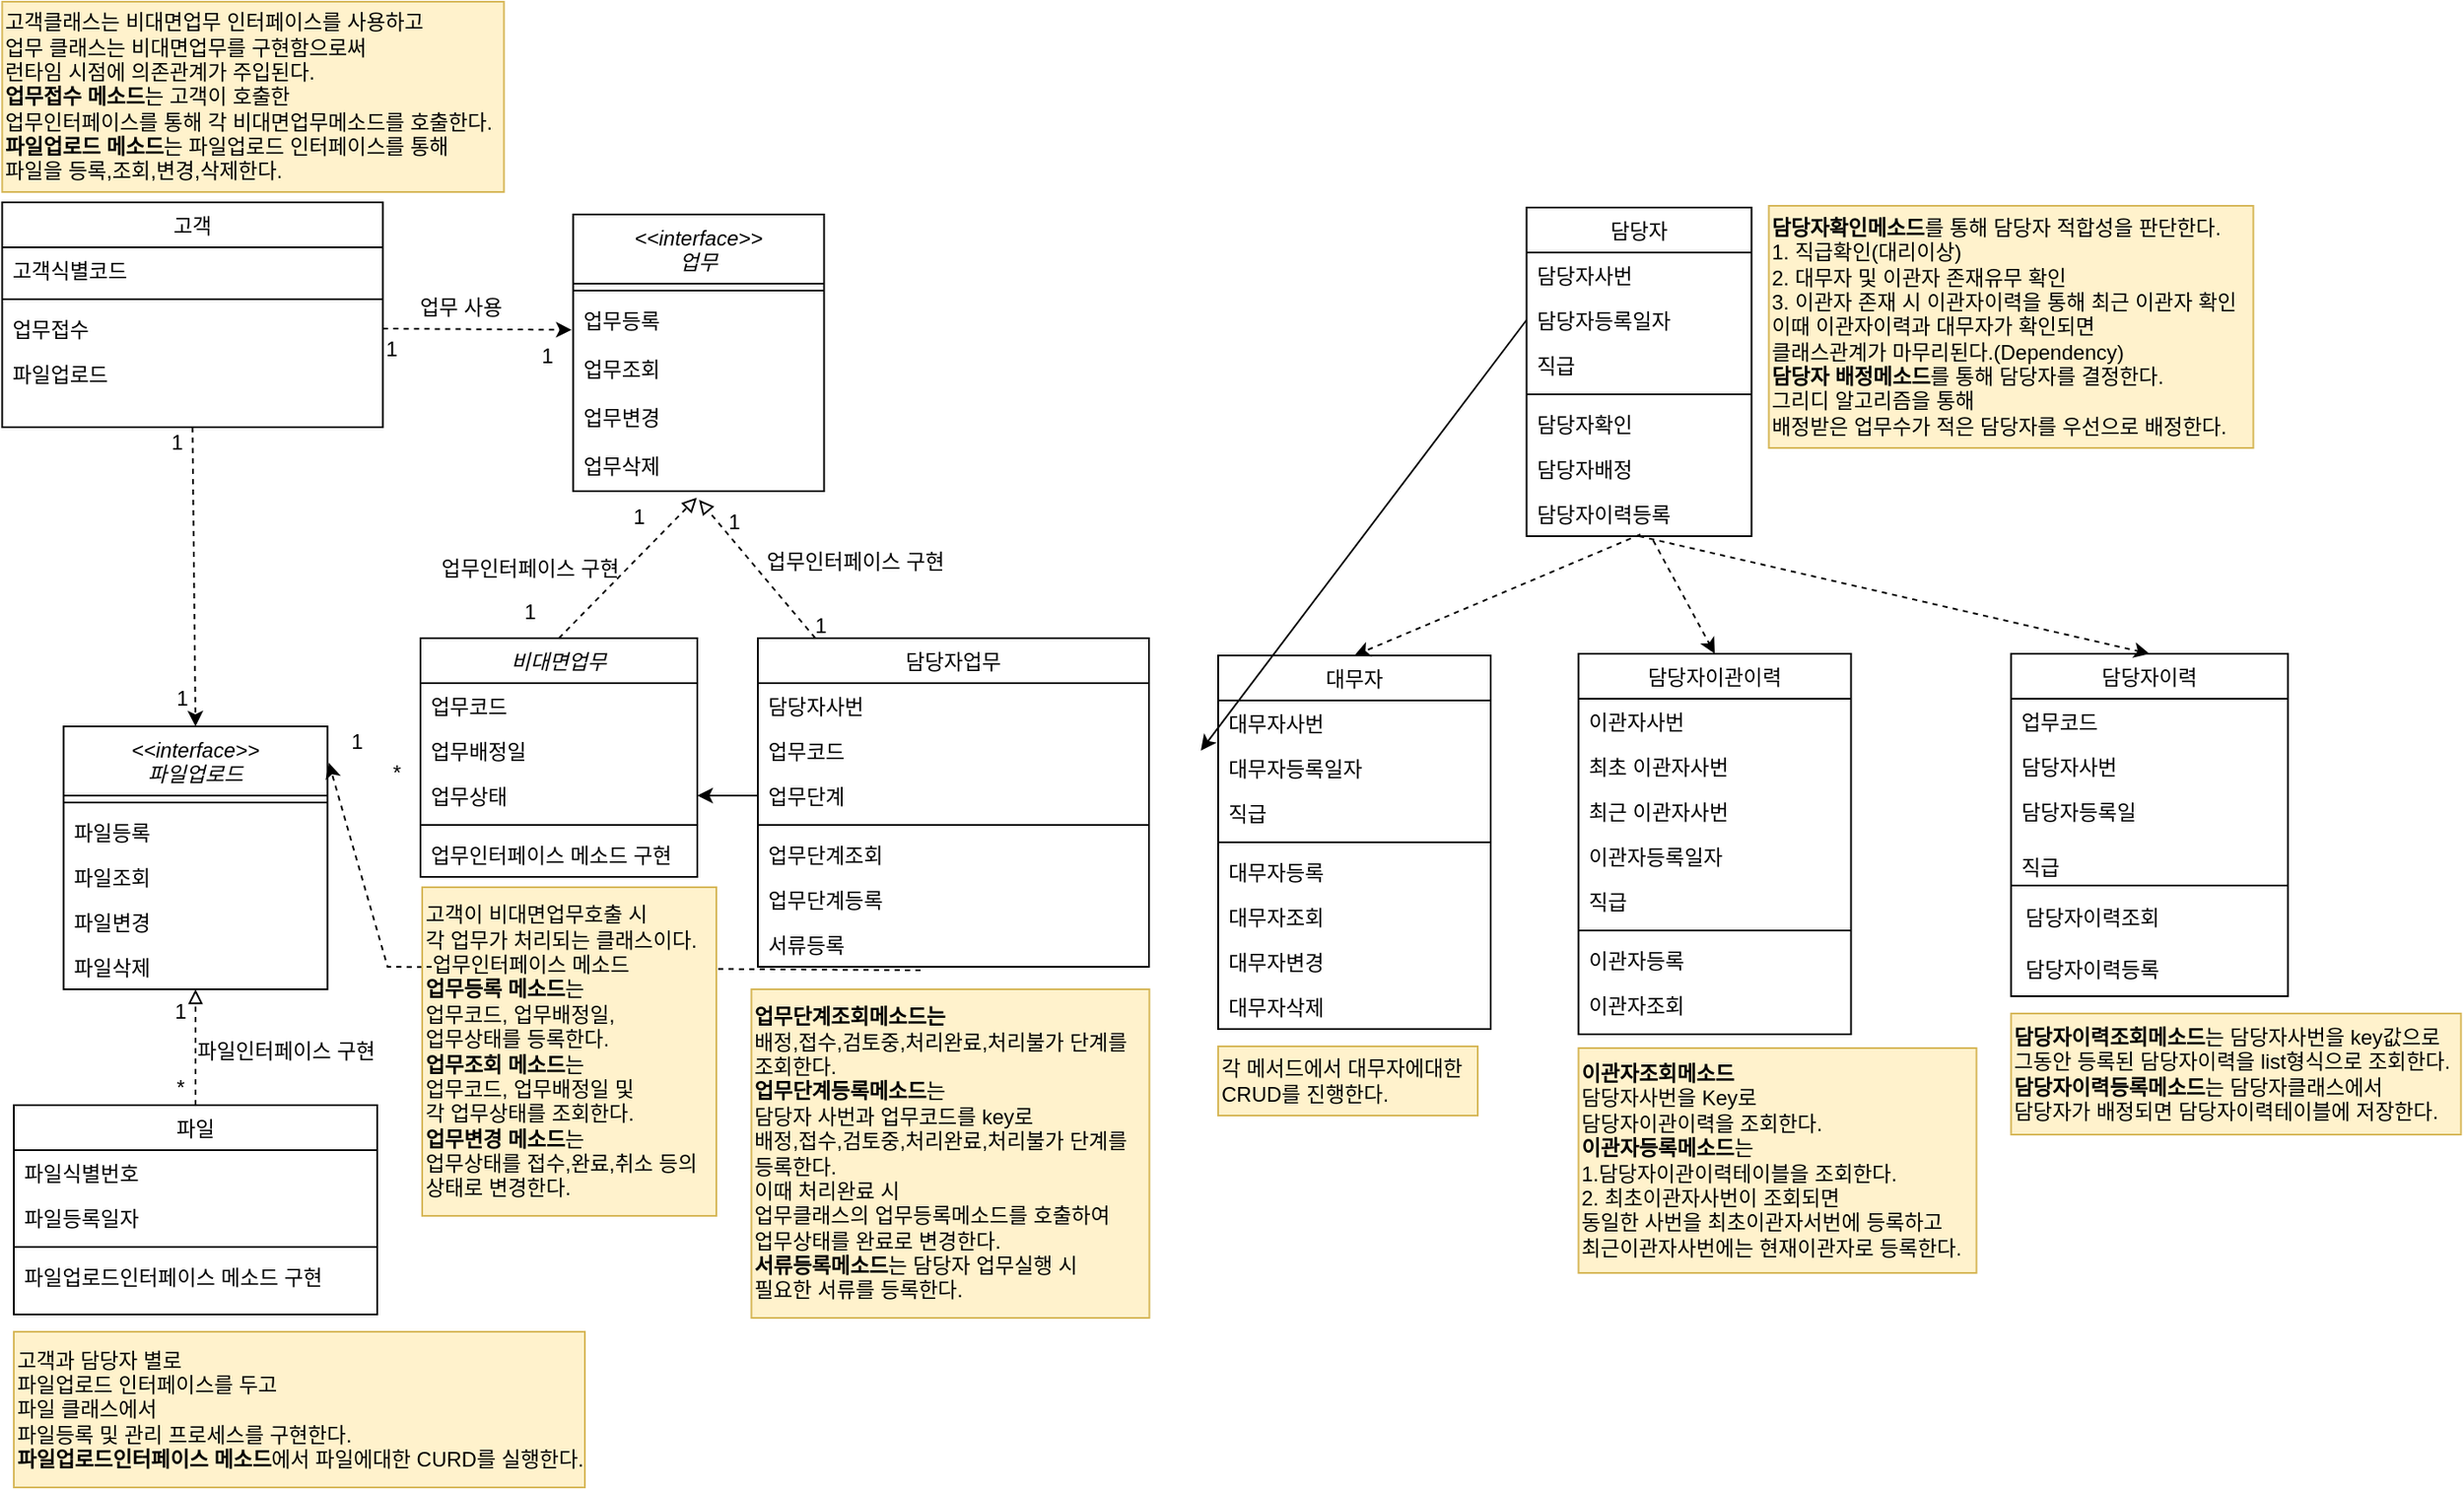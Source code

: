 <mxfile version="22.1.11" type="github" pages="3">
  <diagram id="C5RBs43oDa-KdzZeNtuy" name="Page-1">
    <mxGraphModel dx="1405" dy="939" grid="1" gridSize="10" guides="1" tooltips="1" connect="1" arrows="1" fold="1" page="1" pageScale="1" pageWidth="827" pageHeight="1169" math="0" shadow="0">
      <root>
        <mxCell id="WIyWlLk6GJQsqaUBKTNV-0" />
        <mxCell id="WIyWlLk6GJQsqaUBKTNV-1" parent="WIyWlLk6GJQsqaUBKTNV-0" />
        <mxCell id="zkfFHV4jXpPFQw0GAbJ--0" value="비대면업무" style="swimlane;fontStyle=2;align=center;verticalAlign=top;childLayout=stackLayout;horizontal=1;startSize=26;horizontalStack=0;resizeParent=1;resizeLast=0;collapsible=1;marginBottom=0;rounded=0;shadow=0;strokeWidth=1;" parent="WIyWlLk6GJQsqaUBKTNV-1" vertex="1">
          <mxGeometry x="259" y="460" width="160" height="138" as="geometry">
            <mxRectangle x="230" y="140" width="160" height="26" as="alternateBounds" />
          </mxGeometry>
        </mxCell>
        <mxCell id="zkfFHV4jXpPFQw0GAbJ--1" value="업무코드" style="text;align=left;verticalAlign=top;spacingLeft=4;spacingRight=4;overflow=hidden;rotatable=0;points=[[0,0.5],[1,0.5]];portConstraint=eastwest;" parent="zkfFHV4jXpPFQw0GAbJ--0" vertex="1">
          <mxGeometry y="26" width="160" height="26" as="geometry" />
        </mxCell>
        <mxCell id="zkfFHV4jXpPFQw0GAbJ--2" value="업무배정일" style="text;align=left;verticalAlign=top;spacingLeft=4;spacingRight=4;overflow=hidden;rotatable=0;points=[[0,0.5],[1,0.5]];portConstraint=eastwest;rounded=0;shadow=0;html=0;" parent="zkfFHV4jXpPFQw0GAbJ--0" vertex="1">
          <mxGeometry y="52" width="160" height="26" as="geometry" />
        </mxCell>
        <mxCell id="zkfFHV4jXpPFQw0GAbJ--3" value="업무상태" style="text;align=left;verticalAlign=top;spacingLeft=4;spacingRight=4;overflow=hidden;rotatable=0;points=[[0,0.5],[1,0.5]];portConstraint=eastwest;rounded=0;shadow=0;html=0;" parent="zkfFHV4jXpPFQw0GAbJ--0" vertex="1">
          <mxGeometry y="78" width="160" height="26" as="geometry" />
        </mxCell>
        <mxCell id="zkfFHV4jXpPFQw0GAbJ--4" value="" style="line;html=1;strokeWidth=1;align=left;verticalAlign=middle;spacingTop=-1;spacingLeft=3;spacingRight=3;rotatable=0;labelPosition=right;points=[];portConstraint=eastwest;" parent="zkfFHV4jXpPFQw0GAbJ--0" vertex="1">
          <mxGeometry y="104" width="160" height="8" as="geometry" />
        </mxCell>
        <mxCell id="zkfFHV4jXpPFQw0GAbJ--5" value="업무인터페이스 메소드 구현" style="text;align=left;verticalAlign=top;spacingLeft=4;spacingRight=4;overflow=hidden;rotatable=0;points=[[0,0.5],[1,0.5]];portConstraint=eastwest;" parent="zkfFHV4jXpPFQw0GAbJ--0" vertex="1">
          <mxGeometry y="112" width="160" height="26" as="geometry" />
        </mxCell>
        <mxCell id="zkfFHV4jXpPFQw0GAbJ--6" value="파일" style="swimlane;fontStyle=0;align=center;verticalAlign=top;childLayout=stackLayout;horizontal=1;startSize=26;horizontalStack=0;resizeParent=1;resizeLast=0;collapsible=1;marginBottom=0;rounded=0;shadow=0;strokeWidth=1;" parent="WIyWlLk6GJQsqaUBKTNV-1" vertex="1">
          <mxGeometry x="24" y="730" width="210" height="121" as="geometry">
            <mxRectangle x="130" y="380" width="160" height="26" as="alternateBounds" />
          </mxGeometry>
        </mxCell>
        <mxCell id="zkfFHV4jXpPFQw0GAbJ--7" value="파일식별번호" style="text;align=left;verticalAlign=top;spacingLeft=4;spacingRight=4;overflow=hidden;rotatable=0;points=[[0,0.5],[1,0.5]];portConstraint=eastwest;" parent="zkfFHV4jXpPFQw0GAbJ--6" vertex="1">
          <mxGeometry y="26" width="210" height="26" as="geometry" />
        </mxCell>
        <mxCell id="zkfFHV4jXpPFQw0GAbJ--8" value="파일등록일자" style="text;align=left;verticalAlign=top;spacingLeft=4;spacingRight=4;overflow=hidden;rotatable=0;points=[[0,0.5],[1,0.5]];portConstraint=eastwest;rounded=0;shadow=0;html=0;" parent="zkfFHV4jXpPFQw0GAbJ--6" vertex="1">
          <mxGeometry y="52" width="210" height="26" as="geometry" />
        </mxCell>
        <mxCell id="zkfFHV4jXpPFQw0GAbJ--9" value="" style="line;html=1;strokeWidth=1;align=left;verticalAlign=middle;spacingTop=-1;spacingLeft=3;spacingRight=3;rotatable=0;labelPosition=right;points=[];portConstraint=eastwest;" parent="zkfFHV4jXpPFQw0GAbJ--6" vertex="1">
          <mxGeometry y="78" width="210" height="8" as="geometry" />
        </mxCell>
        <mxCell id="fTCJYqOAzkWOMCg7mj_o-117" value="파일업로드인터페이스 메소드 구현" style="text;align=left;verticalAlign=top;spacingLeft=4;spacingRight=4;overflow=hidden;rotatable=0;points=[[0,0.5],[1,0.5]];portConstraint=eastwest;" vertex="1" parent="zkfFHV4jXpPFQw0GAbJ--6">
          <mxGeometry y="86" width="210" height="26" as="geometry" />
        </mxCell>
        <mxCell id="zkfFHV4jXpPFQw0GAbJ--13" value="담당자이력" style="swimlane;fontStyle=0;align=center;verticalAlign=top;childLayout=stackLayout;horizontal=1;startSize=26;horizontalStack=0;resizeParent=1;resizeLast=0;collapsible=1;marginBottom=0;rounded=0;shadow=0;strokeWidth=1;" parent="WIyWlLk6GJQsqaUBKTNV-1" vertex="1">
          <mxGeometry x="1178.25" y="469" width="160" height="198" as="geometry">
            <mxRectangle x="340" y="380" width="170" height="26" as="alternateBounds" />
          </mxGeometry>
        </mxCell>
        <mxCell id="zkfFHV4jXpPFQw0GAbJ--14" value="업무코드" style="text;align=left;verticalAlign=top;spacingLeft=4;spacingRight=4;overflow=hidden;rotatable=0;points=[[0,0.5],[1,0.5]];portConstraint=eastwest;" parent="zkfFHV4jXpPFQw0GAbJ--13" vertex="1">
          <mxGeometry y="26" width="160" height="26" as="geometry" />
        </mxCell>
        <mxCell id="fTCJYqOAzkWOMCg7mj_o-12" value="담당자사번" style="text;align=left;verticalAlign=top;spacingLeft=4;spacingRight=4;overflow=hidden;rotatable=0;points=[[0,0.5],[1,0.5]];portConstraint=eastwest;" vertex="1" parent="zkfFHV4jXpPFQw0GAbJ--13">
          <mxGeometry y="52" width="160" height="26" as="geometry" />
        </mxCell>
        <mxCell id="fTCJYqOAzkWOMCg7mj_o-13" value="담당자등록일" style="text;align=left;verticalAlign=top;spacingLeft=4;spacingRight=4;overflow=hidden;rotatable=0;points=[[0,0.5],[1,0.5]];portConstraint=eastwest;" vertex="1" parent="zkfFHV4jXpPFQw0GAbJ--13">
          <mxGeometry y="78" width="160" height="32" as="geometry" />
        </mxCell>
        <mxCell id="fTCJYqOAzkWOMCg7mj_o-15" value="직급" style="text;align=left;verticalAlign=top;spacingLeft=4;spacingRight=4;overflow=hidden;rotatable=0;points=[[0,0.5],[1,0.5]];portConstraint=eastwest;" vertex="1" parent="zkfFHV4jXpPFQw0GAbJ--13">
          <mxGeometry y="110" width="160" height="20" as="geometry" />
        </mxCell>
        <mxCell id="zkfFHV4jXpPFQw0GAbJ--15" value="" style="line;html=1;strokeWidth=1;align=left;verticalAlign=middle;spacingTop=-1;spacingLeft=3;spacingRight=3;rotatable=0;labelPosition=right;points=[];portConstraint=eastwest;" parent="zkfFHV4jXpPFQw0GAbJ--13" vertex="1">
          <mxGeometry y="130" width="160" height="8" as="geometry" />
        </mxCell>
        <mxCell id="fTCJYqOAzkWOMCg7mj_o-68" value="&amp;nbsp; 담당자이력조회" style="text;html=1;align=left;verticalAlign=middle;resizable=0;points=[];autosize=1;strokeColor=none;fillColor=none;" vertex="1" parent="zkfFHV4jXpPFQw0GAbJ--13">
          <mxGeometry y="138" width="160" height="30" as="geometry" />
        </mxCell>
        <mxCell id="fTCJYqOAzkWOMCg7mj_o-89" value="&amp;nbsp; 담당자이력등록" style="text;html=1;align=left;verticalAlign=middle;resizable=0;points=[];autosize=1;strokeColor=none;fillColor=none;" vertex="1" parent="zkfFHV4jXpPFQw0GAbJ--13">
          <mxGeometry y="168" width="160" height="30" as="geometry" />
        </mxCell>
        <mxCell id="zkfFHV4jXpPFQw0GAbJ--17" value="고객" style="swimlane;fontStyle=0;align=center;verticalAlign=top;childLayout=stackLayout;horizontal=1;startSize=26;horizontalStack=0;resizeParent=1;resizeLast=0;collapsible=1;marginBottom=0;rounded=0;shadow=0;strokeWidth=1;" parent="WIyWlLk6GJQsqaUBKTNV-1" vertex="1">
          <mxGeometry x="17.25" y="208" width="220" height="130" as="geometry">
            <mxRectangle x="550" y="140" width="160" height="26" as="alternateBounds" />
          </mxGeometry>
        </mxCell>
        <mxCell id="zkfFHV4jXpPFQw0GAbJ--18" value="고객식별코드" style="text;align=left;verticalAlign=top;spacingLeft=4;spacingRight=4;overflow=hidden;rotatable=0;points=[[0,0.5],[1,0.5]];portConstraint=eastwest;" parent="zkfFHV4jXpPFQw0GAbJ--17" vertex="1">
          <mxGeometry y="26" width="220" height="26" as="geometry" />
        </mxCell>
        <mxCell id="zkfFHV4jXpPFQw0GAbJ--23" value="" style="line;html=1;strokeWidth=1;align=left;verticalAlign=middle;spacingTop=-1;spacingLeft=3;spacingRight=3;rotatable=0;labelPosition=right;points=[];portConstraint=eastwest;" parent="zkfFHV4jXpPFQw0GAbJ--17" vertex="1">
          <mxGeometry y="52" width="220" height="8" as="geometry" />
        </mxCell>
        <mxCell id="zkfFHV4jXpPFQw0GAbJ--24" value="업무접수" style="text;align=left;verticalAlign=top;spacingLeft=4;spacingRight=4;overflow=hidden;rotatable=0;points=[[0,0.5],[1,0.5]];portConstraint=eastwest;" parent="zkfFHV4jXpPFQw0GAbJ--17" vertex="1">
          <mxGeometry y="60" width="220" height="26" as="geometry" />
        </mxCell>
        <mxCell id="zkfFHV4jXpPFQw0GAbJ--25" value="파일업로드" style="text;align=left;verticalAlign=top;spacingLeft=4;spacingRight=4;overflow=hidden;rotatable=0;points=[[0,0.5],[1,0.5]];portConstraint=eastwest;" parent="zkfFHV4jXpPFQw0GAbJ--17" vertex="1">
          <mxGeometry y="86" width="220" height="26" as="geometry" />
        </mxCell>
        <mxCell id="fTCJYqOAzkWOMCg7mj_o-5" value="담당자" style="swimlane;fontStyle=0;align=center;verticalAlign=top;childLayout=stackLayout;horizontal=1;startSize=26;horizontalStack=0;resizeParent=1;resizeLast=0;collapsible=1;marginBottom=0;rounded=0;shadow=0;strokeWidth=1;" vertex="1" parent="WIyWlLk6GJQsqaUBKTNV-1">
          <mxGeometry x="898.25" y="211" width="130" height="190" as="geometry">
            <mxRectangle x="130" y="380" width="160" height="26" as="alternateBounds" />
          </mxGeometry>
        </mxCell>
        <mxCell id="fTCJYqOAzkWOMCg7mj_o-6" value="담당자사번" style="text;align=left;verticalAlign=top;spacingLeft=4;spacingRight=4;overflow=hidden;rotatable=0;points=[[0,0.5],[1,0.5]];portConstraint=eastwest;" vertex="1" parent="fTCJYqOAzkWOMCg7mj_o-5">
          <mxGeometry y="26" width="130" height="26" as="geometry" />
        </mxCell>
        <mxCell id="fTCJYqOAzkWOMCg7mj_o-7" value="담당자등록일자" style="text;align=left;verticalAlign=top;spacingLeft=4;spacingRight=4;overflow=hidden;rotatable=0;points=[[0,0.5],[1,0.5]];portConstraint=eastwest;rounded=0;shadow=0;html=0;" vertex="1" parent="fTCJYqOAzkWOMCg7mj_o-5">
          <mxGeometry y="52" width="130" height="26" as="geometry" />
        </mxCell>
        <mxCell id="fTCJYqOAzkWOMCg7mj_o-11" value="직급" style="text;align=left;verticalAlign=top;spacingLeft=4;spacingRight=4;overflow=hidden;rotatable=0;points=[[0,0.5],[1,0.5]];portConstraint=eastwest;rounded=0;shadow=0;html=0;" vertex="1" parent="fTCJYqOAzkWOMCg7mj_o-5">
          <mxGeometry y="78" width="130" height="26" as="geometry" />
        </mxCell>
        <mxCell id="fTCJYqOAzkWOMCg7mj_o-8" value="" style="line;html=1;strokeWidth=1;align=left;verticalAlign=middle;spacingTop=-1;spacingLeft=3;spacingRight=3;rotatable=0;labelPosition=right;points=[];portConstraint=eastwest;" vertex="1" parent="fTCJYqOAzkWOMCg7mj_o-5">
          <mxGeometry y="104" width="130" height="8" as="geometry" />
        </mxCell>
        <mxCell id="fTCJYqOAzkWOMCg7mj_o-9" value="담당자확인" style="text;align=left;verticalAlign=top;spacingLeft=4;spacingRight=4;overflow=hidden;rotatable=0;points=[[0,0.5],[1,0.5]];portConstraint=eastwest;fontStyle=0" vertex="1" parent="fTCJYqOAzkWOMCg7mj_o-5">
          <mxGeometry y="112" width="130" height="26" as="geometry" />
        </mxCell>
        <mxCell id="fTCJYqOAzkWOMCg7mj_o-67" value="담당자배정" style="text;align=left;verticalAlign=top;spacingLeft=4;spacingRight=4;overflow=hidden;rotatable=0;points=[[0,0.5],[1,0.5]];portConstraint=eastwest;fontStyle=0" vertex="1" parent="fTCJYqOAzkWOMCg7mj_o-5">
          <mxGeometry y="138" width="130" height="26" as="geometry" />
        </mxCell>
        <mxCell id="fTCJYqOAzkWOMCg7mj_o-74" value="담당자이력등록" style="text;align=left;verticalAlign=top;spacingLeft=4;spacingRight=4;overflow=hidden;rotatable=0;points=[[0,0.5],[1,0.5]];portConstraint=eastwest;fontStyle=0" vertex="1" parent="fTCJYqOAzkWOMCg7mj_o-5">
          <mxGeometry y="164" width="130" height="26" as="geometry" />
        </mxCell>
        <mxCell id="fTCJYqOAzkWOMCg7mj_o-16" value="대무자" style="swimlane;fontStyle=0;align=center;verticalAlign=top;childLayout=stackLayout;horizontal=1;startSize=26;horizontalStack=0;resizeParent=1;resizeLast=0;collapsible=1;marginBottom=0;rounded=0;shadow=0;strokeWidth=1;" vertex="1" parent="WIyWlLk6GJQsqaUBKTNV-1">
          <mxGeometry x="720" y="470" width="157.5" height="216" as="geometry">
            <mxRectangle x="130" y="380" width="160" height="26" as="alternateBounds" />
          </mxGeometry>
        </mxCell>
        <mxCell id="fTCJYqOAzkWOMCg7mj_o-17" value="대무자사번" style="text;align=left;verticalAlign=top;spacingLeft=4;spacingRight=4;overflow=hidden;rotatable=0;points=[[0,0.5],[1,0.5]];portConstraint=eastwest;" vertex="1" parent="fTCJYqOAzkWOMCg7mj_o-16">
          <mxGeometry y="26" width="157.5" height="26" as="geometry" />
        </mxCell>
        <mxCell id="fTCJYqOAzkWOMCg7mj_o-18" value="대무자등록일자" style="text;align=left;verticalAlign=top;spacingLeft=4;spacingRight=4;overflow=hidden;rotatable=0;points=[[0,0.5],[1,0.5]];portConstraint=eastwest;rounded=0;shadow=0;html=0;" vertex="1" parent="fTCJYqOAzkWOMCg7mj_o-16">
          <mxGeometry y="52" width="157.5" height="26" as="geometry" />
        </mxCell>
        <mxCell id="fTCJYqOAzkWOMCg7mj_o-19" value="직급" style="text;align=left;verticalAlign=top;spacingLeft=4;spacingRight=4;overflow=hidden;rotatable=0;points=[[0,0.5],[1,0.5]];portConstraint=eastwest;rounded=0;shadow=0;html=0;" vertex="1" parent="fTCJYqOAzkWOMCg7mj_o-16">
          <mxGeometry y="78" width="157.5" height="26" as="geometry" />
        </mxCell>
        <mxCell id="fTCJYqOAzkWOMCg7mj_o-20" value="" style="line;html=1;strokeWidth=1;align=left;verticalAlign=middle;spacingTop=-1;spacingLeft=3;spacingRight=3;rotatable=0;labelPosition=right;points=[];portConstraint=eastwest;" vertex="1" parent="fTCJYqOAzkWOMCg7mj_o-16">
          <mxGeometry y="104" width="157.5" height="8" as="geometry" />
        </mxCell>
        <mxCell id="fTCJYqOAzkWOMCg7mj_o-21" value="대무자등록" style="text;align=left;verticalAlign=top;spacingLeft=4;spacingRight=4;overflow=hidden;rotatable=0;points=[[0,0.5],[1,0.5]];portConstraint=eastwest;fontStyle=0" vertex="1" parent="fTCJYqOAzkWOMCg7mj_o-16">
          <mxGeometry y="112" width="157.5" height="26" as="geometry" />
        </mxCell>
        <mxCell id="fTCJYqOAzkWOMCg7mj_o-110" value="대무자조회" style="text;align=left;verticalAlign=top;spacingLeft=4;spacingRight=4;overflow=hidden;rotatable=0;points=[[0,0.5],[1,0.5]];portConstraint=eastwest;" vertex="1" parent="fTCJYqOAzkWOMCg7mj_o-16">
          <mxGeometry y="138" width="157.5" height="26" as="geometry" />
        </mxCell>
        <mxCell id="fTCJYqOAzkWOMCg7mj_o-22" value="대무자변경" style="text;align=left;verticalAlign=top;spacingLeft=4;spacingRight=4;overflow=hidden;rotatable=0;points=[[0,0.5],[1,0.5]];portConstraint=eastwest;" vertex="1" parent="fTCJYqOAzkWOMCg7mj_o-16">
          <mxGeometry y="164" width="157.5" height="26" as="geometry" />
        </mxCell>
        <mxCell id="fTCJYqOAzkWOMCg7mj_o-111" value="대무자삭제" style="text;align=left;verticalAlign=top;spacingLeft=4;spacingRight=4;overflow=hidden;rotatable=0;points=[[0,0.5],[1,0.5]];portConstraint=eastwest;" vertex="1" parent="fTCJYqOAzkWOMCg7mj_o-16">
          <mxGeometry y="190" width="157.5" height="26" as="geometry" />
        </mxCell>
        <mxCell id="fTCJYqOAzkWOMCg7mj_o-124" style="rounded=0;orthogonalLoop=1;jettySize=auto;html=1;dashed=1;endArrow=block;endFill=0;" edge="1" parent="WIyWlLk6GJQsqaUBKTNV-1" source="fTCJYqOAzkWOMCg7mj_o-23">
          <mxGeometry relative="1" as="geometry">
            <mxPoint x="420" y="380" as="targetPoint" />
          </mxGeometry>
        </mxCell>
        <mxCell id="fTCJYqOAzkWOMCg7mj_o-23" value="담당자업무" style="swimlane;fontStyle=0;align=center;verticalAlign=top;childLayout=stackLayout;horizontal=1;startSize=26;horizontalStack=0;resizeParent=1;resizeLast=0;collapsible=1;marginBottom=0;rounded=0;shadow=0;strokeWidth=1;" vertex="1" parent="WIyWlLk6GJQsqaUBKTNV-1">
          <mxGeometry x="454" y="460" width="226" height="190" as="geometry">
            <mxRectangle x="130" y="380" width="160" height="26" as="alternateBounds" />
          </mxGeometry>
        </mxCell>
        <mxCell id="fTCJYqOAzkWOMCg7mj_o-24" value="담당자사번" style="text;align=left;verticalAlign=top;spacingLeft=4;spacingRight=4;overflow=hidden;rotatable=0;points=[[0,0.5],[1,0.5]];portConstraint=eastwest;" vertex="1" parent="fTCJYqOAzkWOMCg7mj_o-23">
          <mxGeometry y="26" width="226" height="26" as="geometry" />
        </mxCell>
        <mxCell id="fTCJYqOAzkWOMCg7mj_o-25" value="업무코드" style="text;align=left;verticalAlign=top;spacingLeft=4;spacingRight=4;overflow=hidden;rotatable=0;points=[[0,0.5],[1,0.5]];portConstraint=eastwest;rounded=0;shadow=0;html=0;" vertex="1" parent="fTCJYqOAzkWOMCg7mj_o-23">
          <mxGeometry y="52" width="226" height="26" as="geometry" />
        </mxCell>
        <mxCell id="fTCJYqOAzkWOMCg7mj_o-26" value="업무단계" style="text;align=left;verticalAlign=top;spacingLeft=4;spacingRight=4;overflow=hidden;rotatable=0;points=[[0,0.5],[1,0.5]];portConstraint=eastwest;rounded=0;shadow=0;html=0;" vertex="1" parent="fTCJYqOAzkWOMCg7mj_o-23">
          <mxGeometry y="78" width="226" height="26" as="geometry" />
        </mxCell>
        <mxCell id="fTCJYqOAzkWOMCg7mj_o-27" value="" style="line;html=1;strokeWidth=1;align=left;verticalAlign=middle;spacingTop=-1;spacingLeft=3;spacingRight=3;rotatable=0;labelPosition=right;points=[];portConstraint=eastwest;" vertex="1" parent="fTCJYqOAzkWOMCg7mj_o-23">
          <mxGeometry y="104" width="226" height="8" as="geometry" />
        </mxCell>
        <mxCell id="fTCJYqOAzkWOMCg7mj_o-93" value="업무단계조회" style="text;align=left;verticalAlign=top;spacingLeft=4;spacingRight=4;overflow=hidden;rotatable=0;points=[[0,0.5],[1,0.5]];portConstraint=eastwest;fontStyle=0" vertex="1" parent="fTCJYqOAzkWOMCg7mj_o-23">
          <mxGeometry y="112" width="226" height="26" as="geometry" />
        </mxCell>
        <mxCell id="fTCJYqOAzkWOMCg7mj_o-100" value="업무단계등록" style="text;align=left;verticalAlign=top;spacingLeft=4;spacingRight=4;overflow=hidden;rotatable=0;points=[[0,0.5],[1,0.5]];portConstraint=eastwest;fontStyle=0" vertex="1" parent="fTCJYqOAzkWOMCg7mj_o-23">
          <mxGeometry y="138" width="226" height="26" as="geometry" />
        </mxCell>
        <mxCell id="fTCJYqOAzkWOMCg7mj_o-28" value="서류등록" style="text;align=left;verticalAlign=top;spacingLeft=4;spacingRight=4;overflow=hidden;rotatable=0;points=[[0,0.5],[1,0.5]];portConstraint=eastwest;fontStyle=0" vertex="1" parent="fTCJYqOAzkWOMCg7mj_o-23">
          <mxGeometry y="164" width="226" height="26" as="geometry" />
        </mxCell>
        <mxCell id="fTCJYqOAzkWOMCg7mj_o-30" style="rounded=0;orthogonalLoop=1;jettySize=auto;html=1;entryX=0.5;entryY=0;entryDx=0;entryDy=0;dashed=1;exitX=0.5;exitY=1;exitDx=0;exitDy=0;" edge="1" parent="WIyWlLk6GJQsqaUBKTNV-1" source="fTCJYqOAzkWOMCg7mj_o-5" target="zkfFHV4jXpPFQw0GAbJ--13">
          <mxGeometry relative="1" as="geometry">
            <mxPoint x="801.56" y="397.988" as="sourcePoint" />
          </mxGeometry>
        </mxCell>
        <mxCell id="fTCJYqOAzkWOMCg7mj_o-32" style="rounded=0;orthogonalLoop=1;jettySize=auto;html=1;entryX=0.5;entryY=0;entryDx=0;entryDy=0;dashed=1;exitX=0.506;exitY=0.962;exitDx=0;exitDy=0;exitPerimeter=0;" edge="1" parent="WIyWlLk6GJQsqaUBKTNV-1" source="fTCJYqOAzkWOMCg7mj_o-74" target="fTCJYqOAzkWOMCg7mj_o-16">
          <mxGeometry relative="1" as="geometry">
            <mxPoint x="880" y="390" as="sourcePoint" />
          </mxGeometry>
        </mxCell>
        <mxCell id="fTCJYqOAzkWOMCg7mj_o-33" value="&lt;b&gt;담당자확인메소드&lt;/b&gt;를 통해 담당자 적합성을 판단한다.&lt;br&gt;1. 직급확인(대리이상)&lt;br&gt;2. 대무자 및 이관자 존재유무 확인&lt;br&gt;3. 이관자 존재 시 이관자이력을 통해 최근 이관자 확인&lt;br&gt;이때 이관자이력과 대무자가 확인되면 &lt;br&gt;클래스관계가 마무리된다.(Dependency)&lt;br&gt;&lt;b&gt;담당자 배정메소드&lt;/b&gt;를 통해 담당자를 결정한다.&lt;br&gt;그리디 알고리즘을 통해 &lt;br&gt;배정받은 업무수가 적은 담당자를 우선으로 배정한다." style="text;html=1;align=left;verticalAlign=middle;resizable=0;points=[];autosize=1;strokeColor=#d6b656;fillColor=#fff2cc;" vertex="1" parent="WIyWlLk6GJQsqaUBKTNV-1">
          <mxGeometry x="1038.25" y="210" width="280" height="140" as="geometry" />
        </mxCell>
        <mxCell id="fTCJYqOAzkWOMCg7mj_o-34" value="&lt;&lt;interface&gt;&gt;&#xa;업무" style="swimlane;fontStyle=2;align=center;verticalAlign=top;childLayout=stackLayout;horizontal=1;startSize=40;horizontalStack=0;resizeParent=1;resizeLast=0;collapsible=1;marginBottom=0;rounded=0;shadow=0;strokeWidth=1;" vertex="1" parent="WIyWlLk6GJQsqaUBKTNV-1">
          <mxGeometry x="347.25" y="215" width="145" height="160" as="geometry">
            <mxRectangle x="230" y="140" width="160" height="26" as="alternateBounds" />
          </mxGeometry>
        </mxCell>
        <mxCell id="fTCJYqOAzkWOMCg7mj_o-38" value="" style="line;html=1;strokeWidth=1;align=left;verticalAlign=middle;spacingTop=-1;spacingLeft=3;spacingRight=3;rotatable=0;labelPosition=right;points=[];portConstraint=eastwest;" vertex="1" parent="fTCJYqOAzkWOMCg7mj_o-34">
          <mxGeometry y="40" width="145" height="8" as="geometry" />
        </mxCell>
        <mxCell id="fTCJYqOAzkWOMCg7mj_o-39" value="업무등록&#xa;&#xa;업무조회&#xa;&#xa;업무변경&#xa;&#xa;업무삭제" style="text;align=left;verticalAlign=top;spacingLeft=4;spacingRight=4;overflow=hidden;rotatable=0;points=[[0,0.5],[1,0.5]];portConstraint=eastwest;" vertex="1" parent="fTCJYqOAzkWOMCg7mj_o-34">
          <mxGeometry y="48" width="145" height="112" as="geometry" />
        </mxCell>
        <mxCell id="fTCJYqOAzkWOMCg7mj_o-40" style="rounded=0;orthogonalLoop=1;jettySize=auto;html=1;exitX=1;exitY=0.5;exitDx=0;exitDy=0;entryX=-0.006;entryY=0.167;entryDx=0;entryDy=0;dashed=1;entryPerimeter=0;" edge="1" parent="WIyWlLk6GJQsqaUBKTNV-1" source="zkfFHV4jXpPFQw0GAbJ--24" target="fTCJYqOAzkWOMCg7mj_o-39">
          <mxGeometry relative="1" as="geometry" />
        </mxCell>
        <mxCell id="fTCJYqOAzkWOMCg7mj_o-41" value="업무 사용" style="text;html=1;align=center;verticalAlign=middle;resizable=0;points=[];autosize=1;strokeColor=none;fillColor=none;" vertex="1" parent="WIyWlLk6GJQsqaUBKTNV-1">
          <mxGeometry x="247.25" y="254" width="70" height="30" as="geometry" />
        </mxCell>
        <mxCell id="fTCJYqOAzkWOMCg7mj_o-44" value="고객클래스는 비대면업무 인터페이스를 사용하고&lt;br&gt;업무 클래스는 비대면업무를 구현함으로써&lt;br&gt;런타임 시점에 의존관계가 주입된다.&lt;br&gt;&lt;b&gt;업무접수 메소드&lt;/b&gt;는 고객이 호출한 &lt;br&gt;업무인터페이스를 통해 각 비대면업무메소드를 호출한다.&lt;br&gt;&lt;b&gt;파일업로드 메소드&lt;/b&gt;는 파일업로드 인터페이스를 통해&lt;br&gt;파일을 등록,조회,변경,삭제한다." style="text;html=1;align=left;verticalAlign=middle;resizable=0;points=[];autosize=1;strokeColor=#d6b656;fillColor=#fff2cc;" vertex="1" parent="WIyWlLk6GJQsqaUBKTNV-1">
          <mxGeometry x="17.25" y="92" width="290" height="110" as="geometry" />
        </mxCell>
        <mxCell id="fTCJYqOAzkWOMCg7mj_o-45" value="1" style="text;html=1;align=center;verticalAlign=middle;resizable=0;points=[];autosize=1;strokeColor=none;fillColor=none;" vertex="1" parent="WIyWlLk6GJQsqaUBKTNV-1">
          <mxGeometry x="227.25" y="278" width="30" height="30" as="geometry" />
        </mxCell>
        <mxCell id="fTCJYqOAzkWOMCg7mj_o-46" value="1" style="text;html=1;align=center;verticalAlign=middle;resizable=0;points=[];autosize=1;strokeColor=none;fillColor=none;" vertex="1" parent="WIyWlLk6GJQsqaUBKTNV-1">
          <mxGeometry x="317.25" y="282" width="30" height="30" as="geometry" />
        </mxCell>
        <mxCell id="fTCJYqOAzkWOMCg7mj_o-49" value="*" style="text;html=1;align=center;verticalAlign=middle;resizable=0;points=[];autosize=1;strokeColor=none;fillColor=none;" vertex="1" parent="WIyWlLk6GJQsqaUBKTNV-1">
          <mxGeometry x="230" y="523" width="30" height="30" as="geometry" />
        </mxCell>
        <mxCell id="fTCJYqOAzkWOMCg7mj_o-51" value="&lt;&lt;interface&gt;&gt;&#xa;파일업로드" style="swimlane;fontStyle=2;align=center;verticalAlign=top;childLayout=stackLayout;horizontal=1;startSize=40;horizontalStack=0;resizeParent=1;resizeLast=0;collapsible=1;marginBottom=0;rounded=0;shadow=0;strokeWidth=1;" vertex="1" parent="WIyWlLk6GJQsqaUBKTNV-1">
          <mxGeometry x="52.75" y="511" width="152.5" height="152" as="geometry">
            <mxRectangle x="230" y="140" width="160" height="26" as="alternateBounds" />
          </mxGeometry>
        </mxCell>
        <mxCell id="fTCJYqOAzkWOMCg7mj_o-52" value="" style="line;html=1;strokeWidth=1;align=left;verticalAlign=middle;spacingTop=-1;spacingLeft=3;spacingRight=3;rotatable=0;labelPosition=right;points=[];portConstraint=eastwest;" vertex="1" parent="fTCJYqOAzkWOMCg7mj_o-51">
          <mxGeometry y="40" width="152.5" height="8" as="geometry" />
        </mxCell>
        <mxCell id="fTCJYqOAzkWOMCg7mj_o-113" value="파일등록" style="text;align=left;verticalAlign=top;spacingLeft=4;spacingRight=4;overflow=hidden;rotatable=0;points=[[0,0.5],[1,0.5]];portConstraint=eastwest;fontStyle=0" vertex="1" parent="fTCJYqOAzkWOMCg7mj_o-51">
          <mxGeometry y="48" width="152.5" height="26" as="geometry" />
        </mxCell>
        <mxCell id="fTCJYqOAzkWOMCg7mj_o-116" value="파일조회" style="text;align=left;verticalAlign=top;spacingLeft=4;spacingRight=4;overflow=hidden;rotatable=0;points=[[0,0.5],[1,0.5]];portConstraint=eastwest;" vertex="1" parent="fTCJYqOAzkWOMCg7mj_o-51">
          <mxGeometry y="74" width="152.5" height="26" as="geometry" />
        </mxCell>
        <mxCell id="fTCJYqOAzkWOMCg7mj_o-115" value="파일변경" style="text;align=left;verticalAlign=top;spacingLeft=4;spacingRight=4;overflow=hidden;rotatable=0;points=[[0,0.5],[1,0.5]];portConstraint=eastwest;" vertex="1" parent="fTCJYqOAzkWOMCg7mj_o-51">
          <mxGeometry y="100" width="152.5" height="26" as="geometry" />
        </mxCell>
        <mxCell id="fTCJYqOAzkWOMCg7mj_o-114" value="파일삭제" style="text;align=left;verticalAlign=top;spacingLeft=4;spacingRight=4;overflow=hidden;rotatable=0;points=[[0,0.5],[1,0.5]];portConstraint=eastwest;" vertex="1" parent="fTCJYqOAzkWOMCg7mj_o-51">
          <mxGeometry y="126" width="152.5" height="26" as="geometry" />
        </mxCell>
        <mxCell id="fTCJYqOAzkWOMCg7mj_o-55" style="rounded=0;orthogonalLoop=1;jettySize=auto;html=1;exitX=0.5;exitY=1;exitDx=0;exitDy=0;entryX=0.5;entryY=0;entryDx=0;entryDy=0;dashed=1;" edge="1" parent="WIyWlLk6GJQsqaUBKTNV-1" source="zkfFHV4jXpPFQw0GAbJ--17" target="fTCJYqOAzkWOMCg7mj_o-51">
          <mxGeometry relative="1" as="geometry">
            <mxPoint x="85" y="410" as="sourcePoint" />
            <mxPoint x="180" y="410" as="targetPoint" />
          </mxGeometry>
        </mxCell>
        <mxCell id="fTCJYqOAzkWOMCg7mj_o-56" value="1" style="text;html=1;align=center;verticalAlign=middle;resizable=0;points=[];autosize=1;strokeColor=none;fillColor=none;" vertex="1" parent="WIyWlLk6GJQsqaUBKTNV-1">
          <mxGeometry x="103.25" y="332" width="30" height="30" as="geometry" />
        </mxCell>
        <mxCell id="fTCJYqOAzkWOMCg7mj_o-57" value="1" style="text;html=1;align=center;verticalAlign=middle;resizable=0;points=[];autosize=1;strokeColor=none;fillColor=none;" vertex="1" parent="WIyWlLk6GJQsqaUBKTNV-1">
          <mxGeometry x="106" y="480" width="30" height="30" as="geometry" />
        </mxCell>
        <mxCell id="fTCJYqOAzkWOMCg7mj_o-59" style="rounded=0;orthogonalLoop=1;jettySize=auto;html=1;endArrow=block;endFill=0;dashed=1;exitX=0.5;exitY=0;exitDx=0;exitDy=0;entryX=0.5;entryY=1;entryDx=0;entryDy=0;" edge="1" parent="WIyWlLk6GJQsqaUBKTNV-1" source="zkfFHV4jXpPFQw0GAbJ--6" target="fTCJYqOAzkWOMCg7mj_o-51">
          <mxGeometry relative="1" as="geometry">
            <mxPoint x="124.0" y="684.004" as="sourcePoint" />
            <mxPoint x="125" y="622" as="targetPoint" />
          </mxGeometry>
        </mxCell>
        <mxCell id="fTCJYqOAzkWOMCg7mj_o-60" value="1" style="text;html=1;align=center;verticalAlign=middle;resizable=0;points=[];autosize=1;strokeColor=none;fillColor=none;" vertex="1" parent="WIyWlLk6GJQsqaUBKTNV-1">
          <mxGeometry x="105" y="661" width="30" height="30" as="geometry" />
        </mxCell>
        <mxCell id="fTCJYqOAzkWOMCg7mj_o-61" value="*" style="text;html=1;align=center;verticalAlign=middle;resizable=0;points=[];autosize=1;strokeColor=none;fillColor=none;" vertex="1" parent="WIyWlLk6GJQsqaUBKTNV-1">
          <mxGeometry x="105" y="705" width="30" height="30" as="geometry" />
        </mxCell>
        <mxCell id="fTCJYqOAzkWOMCg7mj_o-62" value="고객과 담당자 별로&lt;br&gt;파일업로드 인터페이스를 두고&lt;br&gt;파일 클래스에서 &lt;br&gt;파일등록 및 관리 프로세스를 구현한다.&lt;br&gt;&lt;b&gt;파일업로드인터페이스 메소드&lt;/b&gt;에서 파일에대한 CURD를 실행한다." style="text;html=1;align=left;verticalAlign=middle;resizable=0;points=[];autosize=1;strokeColor=#d6b656;fillColor=#fff2cc;" vertex="1" parent="WIyWlLk6GJQsqaUBKTNV-1">
          <mxGeometry x="24" y="861" width="330" height="90" as="geometry" />
        </mxCell>
        <mxCell id="fTCJYqOAzkWOMCg7mj_o-75" value="담당자이관이력" style="swimlane;fontStyle=0;align=center;verticalAlign=top;childLayout=stackLayout;horizontal=1;startSize=26;horizontalStack=0;resizeParent=1;resizeLast=0;collapsible=1;marginBottom=0;rounded=0;shadow=0;strokeWidth=1;" vertex="1" parent="WIyWlLk6GJQsqaUBKTNV-1">
          <mxGeometry x="928.25" y="469" width="157.5" height="220" as="geometry">
            <mxRectangle x="130" y="380" width="160" height="26" as="alternateBounds" />
          </mxGeometry>
        </mxCell>
        <mxCell id="fTCJYqOAzkWOMCg7mj_o-76" value="이관자사번" style="text;align=left;verticalAlign=top;spacingLeft=4;spacingRight=4;overflow=hidden;rotatable=0;points=[[0,0.5],[1,0.5]];portConstraint=eastwest;" vertex="1" parent="fTCJYqOAzkWOMCg7mj_o-75">
          <mxGeometry y="26" width="157.5" height="26" as="geometry" />
        </mxCell>
        <mxCell id="fTCJYqOAzkWOMCg7mj_o-82" value="최초 이관자사번" style="text;align=left;verticalAlign=top;spacingLeft=4;spacingRight=4;overflow=hidden;rotatable=0;points=[[0,0.5],[1,0.5]];portConstraint=eastwest;" vertex="1" parent="fTCJYqOAzkWOMCg7mj_o-75">
          <mxGeometry y="52" width="157.5" height="26" as="geometry" />
        </mxCell>
        <mxCell id="fTCJYqOAzkWOMCg7mj_o-83" value="최근 이관자사번" style="text;align=left;verticalAlign=top;spacingLeft=4;spacingRight=4;overflow=hidden;rotatable=0;points=[[0,0.5],[1,0.5]];portConstraint=eastwest;" vertex="1" parent="fTCJYqOAzkWOMCg7mj_o-75">
          <mxGeometry y="78" width="157.5" height="26" as="geometry" />
        </mxCell>
        <mxCell id="fTCJYqOAzkWOMCg7mj_o-77" value="이관자등록일자" style="text;align=left;verticalAlign=top;spacingLeft=4;spacingRight=4;overflow=hidden;rotatable=0;points=[[0,0.5],[1,0.5]];portConstraint=eastwest;rounded=0;shadow=0;html=0;" vertex="1" parent="fTCJYqOAzkWOMCg7mj_o-75">
          <mxGeometry y="104" width="157.5" height="26" as="geometry" />
        </mxCell>
        <mxCell id="fTCJYqOAzkWOMCg7mj_o-78" value="직급" style="text;align=left;verticalAlign=top;spacingLeft=4;spacingRight=4;overflow=hidden;rotatable=0;points=[[0,0.5],[1,0.5]];portConstraint=eastwest;rounded=0;shadow=0;html=0;" vertex="1" parent="fTCJYqOAzkWOMCg7mj_o-75">
          <mxGeometry y="130" width="157.5" height="26" as="geometry" />
        </mxCell>
        <mxCell id="fTCJYqOAzkWOMCg7mj_o-79" value="" style="line;html=1;strokeWidth=1;align=left;verticalAlign=middle;spacingTop=-1;spacingLeft=3;spacingRight=3;rotatable=0;labelPosition=right;points=[];portConstraint=eastwest;" vertex="1" parent="fTCJYqOAzkWOMCg7mj_o-75">
          <mxGeometry y="156" width="157.5" height="8" as="geometry" />
        </mxCell>
        <mxCell id="fTCJYqOAzkWOMCg7mj_o-80" value="이관자등록" style="text;align=left;verticalAlign=top;spacingLeft=4;spacingRight=4;overflow=hidden;rotatable=0;points=[[0,0.5],[1,0.5]];portConstraint=eastwest;fontStyle=0" vertex="1" parent="fTCJYqOAzkWOMCg7mj_o-75">
          <mxGeometry y="164" width="157.5" height="26" as="geometry" />
        </mxCell>
        <mxCell id="fTCJYqOAzkWOMCg7mj_o-81" value="이관자조회" style="text;align=left;verticalAlign=top;spacingLeft=4;spacingRight=4;overflow=hidden;rotatable=0;points=[[0,0.5],[1,0.5]];portConstraint=eastwest;" vertex="1" parent="fTCJYqOAzkWOMCg7mj_o-75">
          <mxGeometry y="190" width="157.5" height="26" as="geometry" />
        </mxCell>
        <mxCell id="fTCJYqOAzkWOMCg7mj_o-85" style="rounded=0;orthogonalLoop=1;jettySize=auto;html=1;entryX=0.5;entryY=0;entryDx=0;entryDy=0;dashed=1;exitX=0.563;exitY=1.097;exitDx=0;exitDy=0;exitPerimeter=0;" edge="1" parent="WIyWlLk6GJQsqaUBKTNV-1" source="fTCJYqOAzkWOMCg7mj_o-74" target="fTCJYqOAzkWOMCg7mj_o-75">
          <mxGeometry relative="1" as="geometry">
            <mxPoint x="918.25" y="409" as="sourcePoint" />
            <mxPoint x="782.25" y="479" as="targetPoint" />
          </mxGeometry>
        </mxCell>
        <mxCell id="fTCJYqOAzkWOMCg7mj_o-86" value="각 메서드에서 대무자에대한 &lt;br&gt;CRUD를 진행한다." style="text;html=1;align=left;verticalAlign=middle;resizable=0;points=[];autosize=1;strokeColor=#d6b656;fillColor=#fff2cc;" vertex="1" parent="WIyWlLk6GJQsqaUBKTNV-1">
          <mxGeometry x="720" y="696" width="150" height="40" as="geometry" />
        </mxCell>
        <mxCell id="fTCJYqOAzkWOMCg7mj_o-88" value="&lt;b&gt;담당자이력조회메소드&lt;/b&gt;는 담당자사번을 key값으로&lt;br&gt;그동안 등록된 담당자이력을 list형식으로 조회한다.&lt;b&gt;&lt;br&gt;담당자이력등록메소드&lt;/b&gt;는 담당자클래스에서&lt;br&gt;담당자가 배정되면 담당자이력테이블에 저장한다.&amp;nbsp;" style="text;html=1;align=left;verticalAlign=middle;resizable=0;points=[];autosize=1;strokeColor=#d6b656;fillColor=#fff2cc;" vertex="1" parent="WIyWlLk6GJQsqaUBKTNV-1">
          <mxGeometry x="1178.25" y="677" width="260" height="70" as="geometry" />
        </mxCell>
        <mxCell id="fTCJYqOAzkWOMCg7mj_o-90" value="&lt;b&gt;이관자조회메소드&lt;/b&gt;&lt;br&gt;담당자사번을 Key로 &lt;br&gt;담당자이관이력을 조회한다.&lt;br&gt;&lt;b&gt;이관자등록메소드&lt;/b&gt;는&lt;br&gt;1.담당자이관이력테이블을 조회한다.&lt;br&gt;2. 최초이관자사번이 조회되면&amp;nbsp;&lt;br&gt;동일한 사번을 최초이관자서번에 등록하고&lt;br&gt;최근이관자사번에는 현재이관자로 등록한다." style="text;html=1;align=left;verticalAlign=middle;resizable=0;points=[];autosize=1;strokeColor=#d6b656;fillColor=#fff2cc;" vertex="1" parent="WIyWlLk6GJQsqaUBKTNV-1">
          <mxGeometry x="928.25" y="697" width="230" height="130" as="geometry" />
        </mxCell>
        <mxCell id="fTCJYqOAzkWOMCg7mj_o-92" value="&lt;b&gt;업무단계조회메소드는&lt;br&gt;&lt;/b&gt;배정,접수,검토중,처리완료,처리불가 단계를&lt;br&gt;조회한다.&lt;br&gt;&lt;b&gt;업무단계등록메소드&lt;/b&gt;는&amp;nbsp;&lt;br&gt;담당자 사번과 업무코드를 key로 &lt;br&gt;배정,접수,검토중,처리완료,처리불가 단계를&lt;br&gt;등록한다.&lt;br&gt;이때 처리완료 시 &lt;br&gt;업무클래스의 업무등록메소드를 호출하여&amp;nbsp;&lt;br&gt;업무상태를 완료로 변경한다.&lt;br&gt;&lt;b&gt;서류등록메소드&lt;/b&gt;는 담당자 업무실행 시&lt;br&gt;필요한 서류를 등록한다." style="text;html=1;align=left;verticalAlign=middle;resizable=0;points=[];autosize=1;strokeColor=#d6b656;fillColor=#fff2cc;" vertex="1" parent="WIyWlLk6GJQsqaUBKTNV-1">
          <mxGeometry x="450.25" y="663" width="230" height="190" as="geometry" />
        </mxCell>
        <mxCell id="fTCJYqOAzkWOMCg7mj_o-63" style="rounded=0;orthogonalLoop=1;jettySize=auto;html=1;entryX=1;entryY=0.5;entryDx=0;entryDy=0;exitX=0;exitY=0.5;exitDx=0;exitDy=0;" edge="1" parent="WIyWlLk6GJQsqaUBKTNV-1" source="fTCJYqOAzkWOMCg7mj_o-7">
          <mxGeometry relative="1" as="geometry">
            <mxPoint x="696.75" y="472" as="sourcePoint" />
            <mxPoint x="710" y="525" as="targetPoint" />
          </mxGeometry>
        </mxCell>
        <mxCell id="fTCJYqOAzkWOMCg7mj_o-95" style="rounded=0;orthogonalLoop=1;jettySize=auto;html=1;dashed=1;entryX=-0.033;entryY=0.9;entryDx=0;entryDy=0;entryPerimeter=0;exitX=0.416;exitY=1.077;exitDx=0;exitDy=0;exitPerimeter=0;" edge="1" parent="WIyWlLk6GJQsqaUBKTNV-1" source="fTCJYqOAzkWOMCg7mj_o-28" target="fTCJYqOAzkWOMCg7mj_o-99">
          <mxGeometry relative="1" as="geometry">
            <mxPoint x="450" y="500" as="sourcePoint" />
            <mxPoint x="200" y="530" as="targetPoint" />
            <Array as="points">
              <mxPoint x="240" y="650" />
            </Array>
          </mxGeometry>
        </mxCell>
        <mxCell id="fTCJYqOAzkWOMCg7mj_o-98" value="1" style="text;html=1;align=center;verticalAlign=middle;resizable=0;points=[];autosize=1;strokeColor=none;fillColor=none;" vertex="1" parent="WIyWlLk6GJQsqaUBKTNV-1">
          <mxGeometry x="307.25" y="430" width="30" height="30" as="geometry" />
        </mxCell>
        <mxCell id="fTCJYqOAzkWOMCg7mj_o-99" value="1" style="text;html=1;align=center;verticalAlign=middle;resizable=0;points=[];autosize=1;strokeColor=none;fillColor=none;" vertex="1" parent="WIyWlLk6GJQsqaUBKTNV-1">
          <mxGeometry x="207" y="505" width="30" height="30" as="geometry" />
        </mxCell>
        <mxCell id="fTCJYqOAzkWOMCg7mj_o-101" value="고객이 비대면업무호출 시 &lt;br&gt;각 업무가 처리되는 클래스이다.&lt;br&gt;-업무인터페이스 메소드&lt;br&gt;&lt;b style=&quot;border-color: var(--border-color);&quot;&gt;업무등록 메소드&lt;/b&gt;는&lt;br style=&quot;border-color: var(--border-color);&quot;&gt;업무코드, 업무배정일,&lt;br&gt;업무상태를 등록한다.&lt;br&gt;&lt;b style=&quot;border-color: var(--border-color);&quot;&gt;업무조회 메소드&lt;/b&gt;는&lt;br style=&quot;border-color: var(--border-color);&quot;&gt;업무코드, 업무배정일 및 &lt;br&gt;각 업무상태를 조회한다.&lt;br&gt;&lt;b&gt;업무변경 메소드&lt;/b&gt;는&lt;br&gt;업무상태를 접수,완료,취소 등의&lt;br&gt;상태로 변경한다." style="text;html=1;align=left;verticalAlign=middle;resizable=0;points=[];autosize=1;strokeColor=#d6b656;fillColor=#fff2cc;" vertex="1" parent="WIyWlLk6GJQsqaUBKTNV-1">
          <mxGeometry x="260" y="604" width="170" height="190" as="geometry" />
        </mxCell>
        <mxCell id="fTCJYqOAzkWOMCg7mj_o-107" style="rounded=0;orthogonalLoop=1;jettySize=auto;html=1;exitX=0;exitY=0.5;exitDx=0;exitDy=0;entryX=1;entryY=0.5;entryDx=0;entryDy=0;" edge="1" parent="WIyWlLk6GJQsqaUBKTNV-1" source="fTCJYqOAzkWOMCg7mj_o-26" target="zkfFHV4jXpPFQw0GAbJ--3">
          <mxGeometry relative="1" as="geometry">
            <mxPoint x="379.75" y="970" as="sourcePoint" />
            <mxPoint x="519.75" y="960" as="targetPoint" />
          </mxGeometry>
        </mxCell>
        <mxCell id="fTCJYqOAzkWOMCg7mj_o-112" value="파일인터페이스 구현" style="text;html=1;align=center;verticalAlign=middle;resizable=0;points=[];autosize=1;strokeColor=none;fillColor=none;" vertex="1" parent="WIyWlLk6GJQsqaUBKTNV-1">
          <mxGeometry x="121.25" y="684" width="120" height="30" as="geometry" />
        </mxCell>
        <mxCell id="fTCJYqOAzkWOMCg7mj_o-104" value="업무인터페이스 구현" style="text;html=1;align=center;verticalAlign=middle;resizable=0;points=[];autosize=1;strokeColor=none;fillColor=none;" vertex="1" parent="WIyWlLk6GJQsqaUBKTNV-1">
          <mxGeometry x="262.25" y="405" width="120" height="30" as="geometry" />
        </mxCell>
        <mxCell id="fTCJYqOAzkWOMCg7mj_o-122" value="" style="rounded=0;orthogonalLoop=1;jettySize=auto;html=1;entryX=0.493;entryY=1.033;entryDx=0;entryDy=0;entryPerimeter=0;endArrow=block;endFill=0;dashed=1;exitX=0.5;exitY=0;exitDx=0;exitDy=0;" edge="1" parent="WIyWlLk6GJQsqaUBKTNV-1" source="zkfFHV4jXpPFQw0GAbJ--0" target="fTCJYqOAzkWOMCg7mj_o-39">
          <mxGeometry relative="1" as="geometry">
            <mxPoint x="339" y="460" as="sourcePoint" />
            <mxPoint x="415" y="379" as="targetPoint" />
          </mxGeometry>
        </mxCell>
        <mxCell id="fTCJYqOAzkWOMCg7mj_o-48" value="1" style="text;html=1;align=center;verticalAlign=middle;resizable=0;points=[];autosize=1;strokeColor=none;fillColor=none;" vertex="1" parent="WIyWlLk6GJQsqaUBKTNV-1">
          <mxGeometry x="370" y="375" width="30" height="30" as="geometry" />
        </mxCell>
        <mxCell id="fTCJYqOAzkWOMCg7mj_o-125" value="1" style="text;html=1;align=center;verticalAlign=middle;resizable=0;points=[];autosize=1;strokeColor=none;fillColor=none;" vertex="1" parent="WIyWlLk6GJQsqaUBKTNV-1">
          <mxGeometry x="475" y="438" width="30" height="30" as="geometry" />
        </mxCell>
        <mxCell id="fTCJYqOAzkWOMCg7mj_o-126" value="1" style="text;html=1;align=center;verticalAlign=middle;resizable=0;points=[];autosize=1;strokeColor=none;fillColor=none;" vertex="1" parent="WIyWlLk6GJQsqaUBKTNV-1">
          <mxGeometry x="425" y="378" width="30" height="30" as="geometry" />
        </mxCell>
        <mxCell id="fTCJYqOAzkWOMCg7mj_o-127" value="업무인터페이스 구현" style="text;html=1;align=center;verticalAlign=middle;resizable=0;points=[];autosize=1;strokeColor=none;fillColor=none;" vertex="1" parent="WIyWlLk6GJQsqaUBKTNV-1">
          <mxGeometry x="450.25" y="401" width="120" height="30" as="geometry" />
        </mxCell>
      </root>
    </mxGraphModel>
  </diagram>
  <diagram id="kGa12kIktAQ7bRUt1Sex" name="페이지-2">
    <mxGraphModel dx="1706" dy="1140" grid="1" gridSize="10" guides="1" tooltips="1" connect="1" arrows="1" fold="1" page="1" pageScale="1" pageWidth="827" pageHeight="1169" math="0" shadow="0">
      <root>
        <mxCell id="0" />
        <mxCell id="1" parent="0" />
        <mxCell id="5LjnjNYHiEOxAkSZgBU3-1" value="비대면업무" style="swimlane;fontStyle=2;align=center;verticalAlign=top;childLayout=stackLayout;horizontal=1;startSize=26;horizontalStack=0;resizeParent=1;resizeLast=0;collapsible=1;marginBottom=0;rounded=0;shadow=0;strokeWidth=1;" vertex="1" parent="1">
          <mxGeometry x="605" y="208" width="160" height="138" as="geometry">
            <mxRectangle x="230" y="140" width="160" height="26" as="alternateBounds" />
          </mxGeometry>
        </mxCell>
        <mxCell id="5LjnjNYHiEOxAkSZgBU3-2" value="업무코드" style="text;align=left;verticalAlign=top;spacingLeft=4;spacingRight=4;overflow=hidden;rotatable=0;points=[[0,0.5],[1,0.5]];portConstraint=eastwest;" vertex="1" parent="5LjnjNYHiEOxAkSZgBU3-1">
          <mxGeometry y="26" width="160" height="26" as="geometry" />
        </mxCell>
        <mxCell id="5LjnjNYHiEOxAkSZgBU3-3" value="업무배정일" style="text;align=left;verticalAlign=top;spacingLeft=4;spacingRight=4;overflow=hidden;rotatable=0;points=[[0,0.5],[1,0.5]];portConstraint=eastwest;rounded=0;shadow=0;html=0;" vertex="1" parent="5LjnjNYHiEOxAkSZgBU3-1">
          <mxGeometry y="52" width="160" height="26" as="geometry" />
        </mxCell>
        <mxCell id="5LjnjNYHiEOxAkSZgBU3-4" value="업무상태" style="text;align=left;verticalAlign=top;spacingLeft=4;spacingRight=4;overflow=hidden;rotatable=0;points=[[0,0.5],[1,0.5]];portConstraint=eastwest;rounded=0;shadow=0;html=0;" vertex="1" parent="5LjnjNYHiEOxAkSZgBU3-1">
          <mxGeometry y="78" width="160" height="26" as="geometry" />
        </mxCell>
        <mxCell id="5LjnjNYHiEOxAkSZgBU3-5" value="" style="line;html=1;strokeWidth=1;align=left;verticalAlign=middle;spacingTop=-1;spacingLeft=3;spacingRight=3;rotatable=0;labelPosition=right;points=[];portConstraint=eastwest;" vertex="1" parent="5LjnjNYHiEOxAkSZgBU3-1">
          <mxGeometry y="104" width="160" height="8" as="geometry" />
        </mxCell>
        <mxCell id="5LjnjNYHiEOxAkSZgBU3-6" value="업무인터페이스 메소드 구현" style="text;align=left;verticalAlign=top;spacingLeft=4;spacingRight=4;overflow=hidden;rotatable=0;points=[[0,0.5],[1,0.5]];portConstraint=eastwest;" vertex="1" parent="5LjnjNYHiEOxAkSZgBU3-1">
          <mxGeometry y="112" width="160" height="26" as="geometry" />
        </mxCell>
        <mxCell id="5LjnjNYHiEOxAkSZgBU3-7" value="파일" style="swimlane;fontStyle=0;align=center;verticalAlign=top;childLayout=stackLayout;horizontal=1;startSize=26;horizontalStack=0;resizeParent=1;resizeLast=0;collapsible=1;marginBottom=0;rounded=0;shadow=0;strokeWidth=1;" vertex="1" parent="1">
          <mxGeometry x="24" y="730" width="210" height="121" as="geometry">
            <mxRectangle x="130" y="380" width="160" height="26" as="alternateBounds" />
          </mxGeometry>
        </mxCell>
        <mxCell id="5LjnjNYHiEOxAkSZgBU3-8" value="파일식별번호" style="text;align=left;verticalAlign=top;spacingLeft=4;spacingRight=4;overflow=hidden;rotatable=0;points=[[0,0.5],[1,0.5]];portConstraint=eastwest;" vertex="1" parent="5LjnjNYHiEOxAkSZgBU3-7">
          <mxGeometry y="26" width="210" height="26" as="geometry" />
        </mxCell>
        <mxCell id="5LjnjNYHiEOxAkSZgBU3-9" value="파일등록일자" style="text;align=left;verticalAlign=top;spacingLeft=4;spacingRight=4;overflow=hidden;rotatable=0;points=[[0,0.5],[1,0.5]];portConstraint=eastwest;rounded=0;shadow=0;html=0;" vertex="1" parent="5LjnjNYHiEOxAkSZgBU3-7">
          <mxGeometry y="52" width="210" height="26" as="geometry" />
        </mxCell>
        <mxCell id="5LjnjNYHiEOxAkSZgBU3-10" value="" style="line;html=1;strokeWidth=1;align=left;verticalAlign=middle;spacingTop=-1;spacingLeft=3;spacingRight=3;rotatable=0;labelPosition=right;points=[];portConstraint=eastwest;" vertex="1" parent="5LjnjNYHiEOxAkSZgBU3-7">
          <mxGeometry y="78" width="210" height="8" as="geometry" />
        </mxCell>
        <mxCell id="5LjnjNYHiEOxAkSZgBU3-11" value="파일업로드인터페이스 메소드 구현" style="text;align=left;verticalAlign=top;spacingLeft=4;spacingRight=4;overflow=hidden;rotatable=0;points=[[0,0.5],[1,0.5]];portConstraint=eastwest;" vertex="1" parent="5LjnjNYHiEOxAkSZgBU3-7">
          <mxGeometry y="86" width="210" height="26" as="geometry" />
        </mxCell>
        <mxCell id="5LjnjNYHiEOxAkSZgBU3-12" value="담당자이력" style="swimlane;fontStyle=0;align=center;verticalAlign=top;childLayout=stackLayout;horizontal=1;startSize=26;horizontalStack=0;resizeParent=1;resizeLast=0;collapsible=1;marginBottom=0;rounded=0;shadow=0;strokeWidth=1;" vertex="1" parent="1">
          <mxGeometry x="1178.25" y="469" width="160" height="198" as="geometry">
            <mxRectangle x="340" y="380" width="170" height="26" as="alternateBounds" />
          </mxGeometry>
        </mxCell>
        <mxCell id="5LjnjNYHiEOxAkSZgBU3-13" value="업무코드" style="text;align=left;verticalAlign=top;spacingLeft=4;spacingRight=4;overflow=hidden;rotatable=0;points=[[0,0.5],[1,0.5]];portConstraint=eastwest;" vertex="1" parent="5LjnjNYHiEOxAkSZgBU3-12">
          <mxGeometry y="26" width="160" height="26" as="geometry" />
        </mxCell>
        <mxCell id="5LjnjNYHiEOxAkSZgBU3-14" value="담당자사번" style="text;align=left;verticalAlign=top;spacingLeft=4;spacingRight=4;overflow=hidden;rotatable=0;points=[[0,0.5],[1,0.5]];portConstraint=eastwest;" vertex="1" parent="5LjnjNYHiEOxAkSZgBU3-12">
          <mxGeometry y="52" width="160" height="26" as="geometry" />
        </mxCell>
        <mxCell id="5LjnjNYHiEOxAkSZgBU3-15" value="담당자등록일" style="text;align=left;verticalAlign=top;spacingLeft=4;spacingRight=4;overflow=hidden;rotatable=0;points=[[0,0.5],[1,0.5]];portConstraint=eastwest;" vertex="1" parent="5LjnjNYHiEOxAkSZgBU3-12">
          <mxGeometry y="78" width="160" height="32" as="geometry" />
        </mxCell>
        <mxCell id="5LjnjNYHiEOxAkSZgBU3-16" value="직급" style="text;align=left;verticalAlign=top;spacingLeft=4;spacingRight=4;overflow=hidden;rotatable=0;points=[[0,0.5],[1,0.5]];portConstraint=eastwest;" vertex="1" parent="5LjnjNYHiEOxAkSZgBU3-12">
          <mxGeometry y="110" width="160" height="20" as="geometry" />
        </mxCell>
        <mxCell id="5LjnjNYHiEOxAkSZgBU3-17" value="" style="line;html=1;strokeWidth=1;align=left;verticalAlign=middle;spacingTop=-1;spacingLeft=3;spacingRight=3;rotatable=0;labelPosition=right;points=[];portConstraint=eastwest;" vertex="1" parent="5LjnjNYHiEOxAkSZgBU3-12">
          <mxGeometry y="130" width="160" height="8" as="geometry" />
        </mxCell>
        <mxCell id="5LjnjNYHiEOxAkSZgBU3-18" value="&amp;nbsp; 담당자이력조회" style="text;html=1;align=left;verticalAlign=middle;resizable=0;points=[];autosize=1;strokeColor=none;fillColor=none;" vertex="1" parent="5LjnjNYHiEOxAkSZgBU3-12">
          <mxGeometry y="138" width="160" height="30" as="geometry" />
        </mxCell>
        <mxCell id="5LjnjNYHiEOxAkSZgBU3-19" value="&amp;nbsp; 담당자이력등록" style="text;html=1;align=left;verticalAlign=middle;resizable=0;points=[];autosize=1;strokeColor=none;fillColor=none;" vertex="1" parent="5LjnjNYHiEOxAkSZgBU3-12">
          <mxGeometry y="168" width="160" height="30" as="geometry" />
        </mxCell>
        <mxCell id="5LjnjNYHiEOxAkSZgBU3-20" value="고객" style="swimlane;fontStyle=0;align=center;verticalAlign=top;childLayout=stackLayout;horizontal=1;startSize=26;horizontalStack=0;resizeParent=1;resizeLast=0;collapsible=1;marginBottom=0;rounded=0;shadow=0;strokeWidth=1;" vertex="1" parent="1">
          <mxGeometry x="17.25" y="208" width="220" height="130" as="geometry">
            <mxRectangle x="550" y="140" width="160" height="26" as="alternateBounds" />
          </mxGeometry>
        </mxCell>
        <mxCell id="5LjnjNYHiEOxAkSZgBU3-21" value="고객식별코드" style="text;align=left;verticalAlign=top;spacingLeft=4;spacingRight=4;overflow=hidden;rotatable=0;points=[[0,0.5],[1,0.5]];portConstraint=eastwest;" vertex="1" parent="5LjnjNYHiEOxAkSZgBU3-20">
          <mxGeometry y="26" width="220" height="26" as="geometry" />
        </mxCell>
        <mxCell id="5LjnjNYHiEOxAkSZgBU3-22" value="" style="line;html=1;strokeWidth=1;align=left;verticalAlign=middle;spacingTop=-1;spacingLeft=3;spacingRight=3;rotatable=0;labelPosition=right;points=[];portConstraint=eastwest;" vertex="1" parent="5LjnjNYHiEOxAkSZgBU3-20">
          <mxGeometry y="52" width="220" height="8" as="geometry" />
        </mxCell>
        <mxCell id="5LjnjNYHiEOxAkSZgBU3-23" value="업무접수" style="text;align=left;verticalAlign=top;spacingLeft=4;spacingRight=4;overflow=hidden;rotatable=0;points=[[0,0.5],[1,0.5]];portConstraint=eastwest;" vertex="1" parent="5LjnjNYHiEOxAkSZgBU3-20">
          <mxGeometry y="60" width="220" height="26" as="geometry" />
        </mxCell>
        <mxCell id="5LjnjNYHiEOxAkSZgBU3-24" value="파일업로드" style="text;align=left;verticalAlign=top;spacingLeft=4;spacingRight=4;overflow=hidden;rotatable=0;points=[[0,0.5],[1,0.5]];portConstraint=eastwest;" vertex="1" parent="5LjnjNYHiEOxAkSZgBU3-20">
          <mxGeometry y="86" width="220" height="26" as="geometry" />
        </mxCell>
        <mxCell id="5LjnjNYHiEOxAkSZgBU3-25" value="담당자" style="swimlane;fontStyle=0;align=center;verticalAlign=top;childLayout=stackLayout;horizontal=1;startSize=26;horizontalStack=0;resizeParent=1;resizeLast=0;collapsible=1;marginBottom=0;rounded=0;shadow=0;strokeWidth=1;" vertex="1" parent="1">
          <mxGeometry x="898.25" y="211" width="130" height="190" as="geometry">
            <mxRectangle x="130" y="380" width="160" height="26" as="alternateBounds" />
          </mxGeometry>
        </mxCell>
        <mxCell id="5LjnjNYHiEOxAkSZgBU3-26" value="담당자사번" style="text;align=left;verticalAlign=top;spacingLeft=4;spacingRight=4;overflow=hidden;rotatable=0;points=[[0,0.5],[1,0.5]];portConstraint=eastwest;" vertex="1" parent="5LjnjNYHiEOxAkSZgBU3-25">
          <mxGeometry y="26" width="130" height="26" as="geometry" />
        </mxCell>
        <mxCell id="5LjnjNYHiEOxAkSZgBU3-27" value="담당자등록일자" style="text;align=left;verticalAlign=top;spacingLeft=4;spacingRight=4;overflow=hidden;rotatable=0;points=[[0,0.5],[1,0.5]];portConstraint=eastwest;rounded=0;shadow=0;html=0;" vertex="1" parent="5LjnjNYHiEOxAkSZgBU3-25">
          <mxGeometry y="52" width="130" height="26" as="geometry" />
        </mxCell>
        <mxCell id="5LjnjNYHiEOxAkSZgBU3-28" value="직급" style="text;align=left;verticalAlign=top;spacingLeft=4;spacingRight=4;overflow=hidden;rotatable=0;points=[[0,0.5],[1,0.5]];portConstraint=eastwest;rounded=0;shadow=0;html=0;" vertex="1" parent="5LjnjNYHiEOxAkSZgBU3-25">
          <mxGeometry y="78" width="130" height="26" as="geometry" />
        </mxCell>
        <mxCell id="5LjnjNYHiEOxAkSZgBU3-29" value="" style="line;html=1;strokeWidth=1;align=left;verticalAlign=middle;spacingTop=-1;spacingLeft=3;spacingRight=3;rotatable=0;labelPosition=right;points=[];portConstraint=eastwest;" vertex="1" parent="5LjnjNYHiEOxAkSZgBU3-25">
          <mxGeometry y="104" width="130" height="8" as="geometry" />
        </mxCell>
        <mxCell id="5LjnjNYHiEOxAkSZgBU3-30" value="담당자확인" style="text;align=left;verticalAlign=top;spacingLeft=4;spacingRight=4;overflow=hidden;rotatable=0;points=[[0,0.5],[1,0.5]];portConstraint=eastwest;fontStyle=0" vertex="1" parent="5LjnjNYHiEOxAkSZgBU3-25">
          <mxGeometry y="112" width="130" height="26" as="geometry" />
        </mxCell>
        <mxCell id="5LjnjNYHiEOxAkSZgBU3-31" value="담당자배정" style="text;align=left;verticalAlign=top;spacingLeft=4;spacingRight=4;overflow=hidden;rotatable=0;points=[[0,0.5],[1,0.5]];portConstraint=eastwest;fontStyle=0" vertex="1" parent="5LjnjNYHiEOxAkSZgBU3-25">
          <mxGeometry y="138" width="130" height="26" as="geometry" />
        </mxCell>
        <mxCell id="5LjnjNYHiEOxAkSZgBU3-32" value="담당자이력등록" style="text;align=left;verticalAlign=top;spacingLeft=4;spacingRight=4;overflow=hidden;rotatable=0;points=[[0,0.5],[1,0.5]];portConstraint=eastwest;fontStyle=0" vertex="1" parent="5LjnjNYHiEOxAkSZgBU3-25">
          <mxGeometry y="164" width="130" height="26" as="geometry" />
        </mxCell>
        <mxCell id="5LjnjNYHiEOxAkSZgBU3-33" value="대무자" style="swimlane;fontStyle=0;align=center;verticalAlign=top;childLayout=stackLayout;horizontal=1;startSize=26;horizontalStack=0;resizeParent=1;resizeLast=0;collapsible=1;marginBottom=0;rounded=0;shadow=0;strokeWidth=1;" vertex="1" parent="1">
          <mxGeometry x="720" y="470" width="157.5" height="216" as="geometry">
            <mxRectangle x="130" y="380" width="160" height="26" as="alternateBounds" />
          </mxGeometry>
        </mxCell>
        <mxCell id="5LjnjNYHiEOxAkSZgBU3-34" value="대무자사번" style="text;align=left;verticalAlign=top;spacingLeft=4;spacingRight=4;overflow=hidden;rotatable=0;points=[[0,0.5],[1,0.5]];portConstraint=eastwest;" vertex="1" parent="5LjnjNYHiEOxAkSZgBU3-33">
          <mxGeometry y="26" width="157.5" height="26" as="geometry" />
        </mxCell>
        <mxCell id="5LjnjNYHiEOxAkSZgBU3-35" value="대무자등록일자" style="text;align=left;verticalAlign=top;spacingLeft=4;spacingRight=4;overflow=hidden;rotatable=0;points=[[0,0.5],[1,0.5]];portConstraint=eastwest;rounded=0;shadow=0;html=0;" vertex="1" parent="5LjnjNYHiEOxAkSZgBU3-33">
          <mxGeometry y="52" width="157.5" height="26" as="geometry" />
        </mxCell>
        <mxCell id="5LjnjNYHiEOxAkSZgBU3-36" value="직급" style="text;align=left;verticalAlign=top;spacingLeft=4;spacingRight=4;overflow=hidden;rotatable=0;points=[[0,0.5],[1,0.5]];portConstraint=eastwest;rounded=0;shadow=0;html=0;" vertex="1" parent="5LjnjNYHiEOxAkSZgBU3-33">
          <mxGeometry y="78" width="157.5" height="26" as="geometry" />
        </mxCell>
        <mxCell id="5LjnjNYHiEOxAkSZgBU3-37" value="" style="line;html=1;strokeWidth=1;align=left;verticalAlign=middle;spacingTop=-1;spacingLeft=3;spacingRight=3;rotatable=0;labelPosition=right;points=[];portConstraint=eastwest;" vertex="1" parent="5LjnjNYHiEOxAkSZgBU3-33">
          <mxGeometry y="104" width="157.5" height="8" as="geometry" />
        </mxCell>
        <mxCell id="5LjnjNYHiEOxAkSZgBU3-38" value="대무자등록" style="text;align=left;verticalAlign=top;spacingLeft=4;spacingRight=4;overflow=hidden;rotatable=0;points=[[0,0.5],[1,0.5]];portConstraint=eastwest;fontStyle=0" vertex="1" parent="5LjnjNYHiEOxAkSZgBU3-33">
          <mxGeometry y="112" width="157.5" height="26" as="geometry" />
        </mxCell>
        <mxCell id="5LjnjNYHiEOxAkSZgBU3-39" value="대무자조회" style="text;align=left;verticalAlign=top;spacingLeft=4;spacingRight=4;overflow=hidden;rotatable=0;points=[[0,0.5],[1,0.5]];portConstraint=eastwest;" vertex="1" parent="5LjnjNYHiEOxAkSZgBU3-33">
          <mxGeometry y="138" width="157.5" height="26" as="geometry" />
        </mxCell>
        <mxCell id="5LjnjNYHiEOxAkSZgBU3-40" value="대무자변경" style="text;align=left;verticalAlign=top;spacingLeft=4;spacingRight=4;overflow=hidden;rotatable=0;points=[[0,0.5],[1,0.5]];portConstraint=eastwest;" vertex="1" parent="5LjnjNYHiEOxAkSZgBU3-33">
          <mxGeometry y="164" width="157.5" height="26" as="geometry" />
        </mxCell>
        <mxCell id="5LjnjNYHiEOxAkSZgBU3-41" value="대무자삭제" style="text;align=left;verticalAlign=top;spacingLeft=4;spacingRight=4;overflow=hidden;rotatable=0;points=[[0,0.5],[1,0.5]];portConstraint=eastwest;" vertex="1" parent="5LjnjNYHiEOxAkSZgBU3-33">
          <mxGeometry y="190" width="157.5" height="26" as="geometry" />
        </mxCell>
        <mxCell id="5LjnjNYHiEOxAkSZgBU3-42" style="rounded=0;orthogonalLoop=1;jettySize=auto;html=1;dashed=1;endArrow=block;endFill=0;entryX=0.504;entryY=0.991;entryDx=0;entryDy=0;entryPerimeter=0;exitX=1.111;exitY=0.856;exitDx=0;exitDy=0;exitPerimeter=0;" edge="1" parent="1" source="5LjnjNYHiEOxAkSZgBU3-100" target="5LjnjNYHiEOxAkSZgBU3-56">
          <mxGeometry relative="1" as="geometry">
            <mxPoint x="420" y="370" as="targetPoint" />
          </mxGeometry>
        </mxCell>
        <mxCell id="5LjnjNYHiEOxAkSZgBU3-43" value="담당자업무" style="swimlane;fontStyle=0;align=center;verticalAlign=top;childLayout=stackLayout;horizontal=1;startSize=26;horizontalStack=0;resizeParent=1;resizeLast=0;collapsible=1;marginBottom=0;rounded=0;shadow=0;strokeWidth=1;" vertex="1" parent="1">
          <mxGeometry x="344.25" y="499" width="226" height="190" as="geometry">
            <mxRectangle x="130" y="380" width="160" height="26" as="alternateBounds" />
          </mxGeometry>
        </mxCell>
        <mxCell id="5LjnjNYHiEOxAkSZgBU3-44" value="담당자사번" style="text;align=left;verticalAlign=top;spacingLeft=4;spacingRight=4;overflow=hidden;rotatable=0;points=[[0,0.5],[1,0.5]];portConstraint=eastwest;" vertex="1" parent="5LjnjNYHiEOxAkSZgBU3-43">
          <mxGeometry y="26" width="226" height="26" as="geometry" />
        </mxCell>
        <mxCell id="5LjnjNYHiEOxAkSZgBU3-45" value="업무코드" style="text;align=left;verticalAlign=top;spacingLeft=4;spacingRight=4;overflow=hidden;rotatable=0;points=[[0,0.5],[1,0.5]];portConstraint=eastwest;rounded=0;shadow=0;html=0;" vertex="1" parent="5LjnjNYHiEOxAkSZgBU3-43">
          <mxGeometry y="52" width="226" height="26" as="geometry" />
        </mxCell>
        <mxCell id="5LjnjNYHiEOxAkSZgBU3-46" value="업무단계" style="text;align=left;verticalAlign=top;spacingLeft=4;spacingRight=4;overflow=hidden;rotatable=0;points=[[0,0.5],[1,0.5]];portConstraint=eastwest;rounded=0;shadow=0;html=0;" vertex="1" parent="5LjnjNYHiEOxAkSZgBU3-43">
          <mxGeometry y="78" width="226" height="26" as="geometry" />
        </mxCell>
        <mxCell id="5LjnjNYHiEOxAkSZgBU3-47" value="" style="line;html=1;strokeWidth=1;align=left;verticalAlign=middle;spacingTop=-1;spacingLeft=3;spacingRight=3;rotatable=0;labelPosition=right;points=[];portConstraint=eastwest;" vertex="1" parent="5LjnjNYHiEOxAkSZgBU3-43">
          <mxGeometry y="104" width="226" height="8" as="geometry" />
        </mxCell>
        <mxCell id="5LjnjNYHiEOxAkSZgBU3-48" value="업무단계조회" style="text;align=left;verticalAlign=top;spacingLeft=4;spacingRight=4;overflow=hidden;rotatable=0;points=[[0,0.5],[1,0.5]];portConstraint=eastwest;fontStyle=0" vertex="1" parent="5LjnjNYHiEOxAkSZgBU3-43">
          <mxGeometry y="112" width="226" height="26" as="geometry" />
        </mxCell>
        <mxCell id="5LjnjNYHiEOxAkSZgBU3-49" value="파일업로드" style="text;align=left;verticalAlign=top;spacingLeft=4;spacingRight=4;overflow=hidden;rotatable=0;points=[[0,0.5],[1,0.5]];portConstraint=eastwest;fontStyle=0" vertex="1" parent="5LjnjNYHiEOxAkSZgBU3-43">
          <mxGeometry y="138" width="226" height="26" as="geometry" />
        </mxCell>
        <mxCell id="5LjnjNYHiEOxAkSZgBU3-50" value="업무인터페이스 메소드 구현" style="text;align=left;verticalAlign=top;spacingLeft=4;spacingRight=4;overflow=hidden;rotatable=0;points=[[0,0.5],[1,0.5]];portConstraint=eastwest;fontStyle=0" vertex="1" parent="5LjnjNYHiEOxAkSZgBU3-43">
          <mxGeometry y="164" width="226" height="26" as="geometry" />
        </mxCell>
        <mxCell id="5LjnjNYHiEOxAkSZgBU3-51" style="rounded=0;orthogonalLoop=1;jettySize=auto;html=1;entryX=0.5;entryY=0;entryDx=0;entryDy=0;dashed=1;exitX=0.5;exitY=1;exitDx=0;exitDy=0;" edge="1" parent="1" source="5LjnjNYHiEOxAkSZgBU3-25" target="5LjnjNYHiEOxAkSZgBU3-12">
          <mxGeometry relative="1" as="geometry">
            <mxPoint x="801.56" y="397.988" as="sourcePoint" />
          </mxGeometry>
        </mxCell>
        <mxCell id="5LjnjNYHiEOxAkSZgBU3-52" style="rounded=0;orthogonalLoop=1;jettySize=auto;html=1;entryX=0.5;entryY=0;entryDx=0;entryDy=0;dashed=1;exitX=0.506;exitY=0.962;exitDx=0;exitDy=0;exitPerimeter=0;" edge="1" parent="1" source="5LjnjNYHiEOxAkSZgBU3-32" target="5LjnjNYHiEOxAkSZgBU3-33">
          <mxGeometry relative="1" as="geometry">
            <mxPoint x="880" y="390" as="sourcePoint" />
          </mxGeometry>
        </mxCell>
        <mxCell id="5LjnjNYHiEOxAkSZgBU3-53" value="&lt;b&gt;담당자확인메소드&lt;/b&gt;를 통해 담당자 적합성을 판단한다.&lt;br&gt;1. 직급확인(대리이상)&lt;br&gt;2. 대무자 및 이관자 존재유무 확인&lt;br&gt;3. 이관자 존재 시 이관자이력을 통해 최근 이관자 확인&lt;br&gt;이때 이관자이력과 대무자가 확인되면 &lt;br&gt;클래스관계가 마무리된다.(Dependency)&lt;br&gt;&lt;b&gt;담당자 배정메소드&lt;/b&gt;를 통해 담당자를 결정한다.&lt;br&gt;그리디 알고리즘을 통해 &lt;br&gt;배정받은 업무수가 적은 담당자를 우선으로 배정한다." style="text;html=1;align=left;verticalAlign=middle;resizable=0;points=[];autosize=1;strokeColor=#d6b656;fillColor=#fff2cc;" vertex="1" parent="1">
          <mxGeometry x="1038.25" y="210" width="280" height="140" as="geometry" />
        </mxCell>
        <mxCell id="5LjnjNYHiEOxAkSZgBU3-54" value="&lt;&lt;interface&gt;&gt;&#xa;업무" style="swimlane;fontStyle=2;align=center;verticalAlign=top;childLayout=stackLayout;horizontal=1;startSize=40;horizontalStack=0;resizeParent=1;resizeLast=0;collapsible=1;marginBottom=0;rounded=0;shadow=0;strokeWidth=1;" vertex="1" parent="1">
          <mxGeometry x="344.25" y="213" width="145" height="160" as="geometry">
            <mxRectangle x="230" y="140" width="160" height="26" as="alternateBounds" />
          </mxGeometry>
        </mxCell>
        <mxCell id="5LjnjNYHiEOxAkSZgBU3-55" value="" style="line;html=1;strokeWidth=1;align=left;verticalAlign=middle;spacingTop=-1;spacingLeft=3;spacingRight=3;rotatable=0;labelPosition=right;points=[];portConstraint=eastwest;" vertex="1" parent="5LjnjNYHiEOxAkSZgBU3-54">
          <mxGeometry y="40" width="145" height="8" as="geometry" />
        </mxCell>
        <mxCell id="5LjnjNYHiEOxAkSZgBU3-56" value="업무등록&#xa;&#xa;업무조회&#xa;&#xa;업무변경&#xa;&#xa;업무삭제" style="text;align=left;verticalAlign=top;spacingLeft=4;spacingRight=4;overflow=hidden;rotatable=0;points=[[0,0.5],[1,0.5]];portConstraint=eastwest;" vertex="1" parent="5LjnjNYHiEOxAkSZgBU3-54">
          <mxGeometry y="48" width="145" height="112" as="geometry" />
        </mxCell>
        <mxCell id="5LjnjNYHiEOxAkSZgBU3-57" style="rounded=0;orthogonalLoop=1;jettySize=auto;html=1;exitX=1;exitY=0.5;exitDx=0;exitDy=0;entryX=-0.006;entryY=0.167;entryDx=0;entryDy=0;dashed=1;entryPerimeter=0;" edge="1" parent="1" source="5LjnjNYHiEOxAkSZgBU3-23" target="5LjnjNYHiEOxAkSZgBU3-56">
          <mxGeometry relative="1" as="geometry" />
        </mxCell>
        <mxCell id="5LjnjNYHiEOxAkSZgBU3-58" value="업무 사용" style="text;html=1;align=center;verticalAlign=middle;resizable=0;points=[];autosize=1;strokeColor=none;fillColor=none;" vertex="1" parent="1">
          <mxGeometry x="247.25" y="254" width="70" height="30" as="geometry" />
        </mxCell>
        <mxCell id="5LjnjNYHiEOxAkSZgBU3-59" value="고객클래스는 비대면업무 인터페이스를 사용하고&lt;br&gt;업무 클래스는 비대면업무를 구현함으로써&lt;br&gt;런타임 시점에 의존관계가 주입된다.&lt;br&gt;&lt;b&gt;업무접수 메소드&lt;/b&gt;는 고객이 호출한 &lt;br&gt;업무인터페이스를 통해 각 비대면업무메소드를 호출한다.&lt;br&gt;&lt;b&gt;파일업로드 메소드&lt;/b&gt;는 파일업로드 인터페이스를 통해&lt;br&gt;파일을 등록,조회,변경,삭제한다." style="text;html=1;align=left;verticalAlign=middle;resizable=0;points=[];autosize=1;strokeColor=#d6b656;fillColor=#fff2cc;" vertex="1" parent="1">
          <mxGeometry x="17.25" y="92" width="290" height="110" as="geometry" />
        </mxCell>
        <mxCell id="5LjnjNYHiEOxAkSZgBU3-60" value="1" style="text;html=1;align=center;verticalAlign=middle;resizable=0;points=[];autosize=1;strokeColor=none;fillColor=none;" vertex="1" parent="1">
          <mxGeometry x="227.25" y="278" width="30" height="30" as="geometry" />
        </mxCell>
        <mxCell id="5LjnjNYHiEOxAkSZgBU3-61" value="*" style="text;html=1;align=center;verticalAlign=middle;resizable=0;points=[];autosize=1;strokeColor=none;fillColor=none;" vertex="1" parent="1">
          <mxGeometry x="317.25" y="282" width="30" height="30" as="geometry" />
        </mxCell>
        <mxCell id="5LjnjNYHiEOxAkSZgBU3-62" value="*" style="text;html=1;align=center;verticalAlign=middle;resizable=0;points=[];autosize=1;strokeColor=none;fillColor=none;" vertex="1" parent="1">
          <mxGeometry x="230" y="523" width="30" height="30" as="geometry" />
        </mxCell>
        <mxCell id="5LjnjNYHiEOxAkSZgBU3-63" value="&lt;&lt;interface&gt;&gt;&#xa;파일업로드" style="swimlane;fontStyle=2;align=center;verticalAlign=top;childLayout=stackLayout;horizontal=1;startSize=40;horizontalStack=0;resizeParent=1;resizeLast=0;collapsible=1;marginBottom=0;rounded=0;shadow=0;strokeWidth=1;" vertex="1" parent="1">
          <mxGeometry x="52.75" y="511" width="152.5" height="152" as="geometry">
            <mxRectangle x="230" y="140" width="160" height="26" as="alternateBounds" />
          </mxGeometry>
        </mxCell>
        <mxCell id="5LjnjNYHiEOxAkSZgBU3-64" value="" style="line;html=1;strokeWidth=1;align=left;verticalAlign=middle;spacingTop=-1;spacingLeft=3;spacingRight=3;rotatable=0;labelPosition=right;points=[];portConstraint=eastwest;" vertex="1" parent="5LjnjNYHiEOxAkSZgBU3-63">
          <mxGeometry y="40" width="152.5" height="8" as="geometry" />
        </mxCell>
        <mxCell id="5LjnjNYHiEOxAkSZgBU3-65" value="파일등록" style="text;align=left;verticalAlign=top;spacingLeft=4;spacingRight=4;overflow=hidden;rotatable=0;points=[[0,0.5],[1,0.5]];portConstraint=eastwest;fontStyle=0" vertex="1" parent="5LjnjNYHiEOxAkSZgBU3-63">
          <mxGeometry y="48" width="152.5" height="26" as="geometry" />
        </mxCell>
        <mxCell id="5LjnjNYHiEOxAkSZgBU3-66" value="파일조회" style="text;align=left;verticalAlign=top;spacingLeft=4;spacingRight=4;overflow=hidden;rotatable=0;points=[[0,0.5],[1,0.5]];portConstraint=eastwest;" vertex="1" parent="5LjnjNYHiEOxAkSZgBU3-63">
          <mxGeometry y="74" width="152.5" height="26" as="geometry" />
        </mxCell>
        <mxCell id="5LjnjNYHiEOxAkSZgBU3-67" value="파일변경" style="text;align=left;verticalAlign=top;spacingLeft=4;spacingRight=4;overflow=hidden;rotatable=0;points=[[0,0.5],[1,0.5]];portConstraint=eastwest;" vertex="1" parent="5LjnjNYHiEOxAkSZgBU3-63">
          <mxGeometry y="100" width="152.5" height="26" as="geometry" />
        </mxCell>
        <mxCell id="5LjnjNYHiEOxAkSZgBU3-68" value="파일삭제" style="text;align=left;verticalAlign=top;spacingLeft=4;spacingRight=4;overflow=hidden;rotatable=0;points=[[0,0.5],[1,0.5]];portConstraint=eastwest;" vertex="1" parent="5LjnjNYHiEOxAkSZgBU3-63">
          <mxGeometry y="126" width="152.5" height="26" as="geometry" />
        </mxCell>
        <mxCell id="5LjnjNYHiEOxAkSZgBU3-69" style="rounded=0;orthogonalLoop=1;jettySize=auto;html=1;exitX=0.5;exitY=1;exitDx=0;exitDy=0;entryX=0.5;entryY=0;entryDx=0;entryDy=0;dashed=1;" edge="1" parent="1" source="5LjnjNYHiEOxAkSZgBU3-20" target="5LjnjNYHiEOxAkSZgBU3-63">
          <mxGeometry relative="1" as="geometry">
            <mxPoint x="85" y="410" as="sourcePoint" />
            <mxPoint x="180" y="410" as="targetPoint" />
          </mxGeometry>
        </mxCell>
        <mxCell id="5LjnjNYHiEOxAkSZgBU3-70" value="1" style="text;html=1;align=center;verticalAlign=middle;resizable=0;points=[];autosize=1;strokeColor=none;fillColor=none;" vertex="1" parent="1">
          <mxGeometry x="103.25" y="332" width="30" height="30" as="geometry" />
        </mxCell>
        <mxCell id="5LjnjNYHiEOxAkSZgBU3-71" value="*" style="text;html=1;align=center;verticalAlign=middle;resizable=0;points=[];autosize=1;strokeColor=none;fillColor=none;" vertex="1" parent="1">
          <mxGeometry x="106" y="480" width="30" height="30" as="geometry" />
        </mxCell>
        <mxCell id="5LjnjNYHiEOxAkSZgBU3-72" style="rounded=0;orthogonalLoop=1;jettySize=auto;html=1;endArrow=block;endFill=0;dashed=1;exitX=0.5;exitY=0;exitDx=0;exitDy=0;entryX=0.5;entryY=1;entryDx=0;entryDy=0;" edge="1" parent="1" source="5LjnjNYHiEOxAkSZgBU3-7" target="5LjnjNYHiEOxAkSZgBU3-63">
          <mxGeometry relative="1" as="geometry">
            <mxPoint x="124.0" y="684.004" as="sourcePoint" />
            <mxPoint x="125" y="622" as="targetPoint" />
          </mxGeometry>
        </mxCell>
        <mxCell id="5LjnjNYHiEOxAkSZgBU3-73" value="1" style="text;html=1;align=center;verticalAlign=middle;resizable=0;points=[];autosize=1;strokeColor=none;fillColor=none;" vertex="1" parent="1">
          <mxGeometry x="105" y="661" width="30" height="30" as="geometry" />
        </mxCell>
        <mxCell id="5LjnjNYHiEOxAkSZgBU3-74" value="1" style="text;html=1;align=center;verticalAlign=middle;resizable=0;points=[];autosize=1;strokeColor=none;fillColor=none;" vertex="1" parent="1">
          <mxGeometry x="105" y="705" width="30" height="30" as="geometry" />
        </mxCell>
        <mxCell id="5LjnjNYHiEOxAkSZgBU3-75" value="고객과 담당자 별로&lt;br&gt;파일업로드 인터페이스를 두고&lt;br&gt;파일 클래스에서 &lt;br&gt;파일등록 및 관리 프로세스를 구현한다.&lt;br&gt;&lt;b&gt;파일업로드인터페이스 메소드&lt;/b&gt;에서 &lt;br&gt;파일에대한 CURD를 실행한다." style="text;html=1;align=left;verticalAlign=middle;resizable=0;points=[];autosize=1;strokeColor=#d6b656;fillColor=#fff2cc;" vertex="1" parent="1">
          <mxGeometry x="24" y="856" width="210" height="100" as="geometry" />
        </mxCell>
        <mxCell id="5LjnjNYHiEOxAkSZgBU3-76" value="담당자이관이력" style="swimlane;fontStyle=0;align=center;verticalAlign=top;childLayout=stackLayout;horizontal=1;startSize=26;horizontalStack=0;resizeParent=1;resizeLast=0;collapsible=1;marginBottom=0;rounded=0;shadow=0;strokeWidth=1;" vertex="1" parent="1">
          <mxGeometry x="928.25" y="469" width="157.5" height="220" as="geometry">
            <mxRectangle x="130" y="380" width="160" height="26" as="alternateBounds" />
          </mxGeometry>
        </mxCell>
        <mxCell id="5LjnjNYHiEOxAkSZgBU3-77" value="이관자사번" style="text;align=left;verticalAlign=top;spacingLeft=4;spacingRight=4;overflow=hidden;rotatable=0;points=[[0,0.5],[1,0.5]];portConstraint=eastwest;" vertex="1" parent="5LjnjNYHiEOxAkSZgBU3-76">
          <mxGeometry y="26" width="157.5" height="26" as="geometry" />
        </mxCell>
        <mxCell id="5LjnjNYHiEOxAkSZgBU3-78" value="최초 이관자사번" style="text;align=left;verticalAlign=top;spacingLeft=4;spacingRight=4;overflow=hidden;rotatable=0;points=[[0,0.5],[1,0.5]];portConstraint=eastwest;" vertex="1" parent="5LjnjNYHiEOxAkSZgBU3-76">
          <mxGeometry y="52" width="157.5" height="26" as="geometry" />
        </mxCell>
        <mxCell id="5LjnjNYHiEOxAkSZgBU3-79" value="최근 이관자사번" style="text;align=left;verticalAlign=top;spacingLeft=4;spacingRight=4;overflow=hidden;rotatable=0;points=[[0,0.5],[1,0.5]];portConstraint=eastwest;" vertex="1" parent="5LjnjNYHiEOxAkSZgBU3-76">
          <mxGeometry y="78" width="157.5" height="26" as="geometry" />
        </mxCell>
        <mxCell id="5LjnjNYHiEOxAkSZgBU3-80" value="이관자등록일자" style="text;align=left;verticalAlign=top;spacingLeft=4;spacingRight=4;overflow=hidden;rotatable=0;points=[[0,0.5],[1,0.5]];portConstraint=eastwest;rounded=0;shadow=0;html=0;" vertex="1" parent="5LjnjNYHiEOxAkSZgBU3-76">
          <mxGeometry y="104" width="157.5" height="26" as="geometry" />
        </mxCell>
        <mxCell id="5LjnjNYHiEOxAkSZgBU3-81" value="직급" style="text;align=left;verticalAlign=top;spacingLeft=4;spacingRight=4;overflow=hidden;rotatable=0;points=[[0,0.5],[1,0.5]];portConstraint=eastwest;rounded=0;shadow=0;html=0;" vertex="1" parent="5LjnjNYHiEOxAkSZgBU3-76">
          <mxGeometry y="130" width="157.5" height="26" as="geometry" />
        </mxCell>
        <mxCell id="5LjnjNYHiEOxAkSZgBU3-82" value="" style="line;html=1;strokeWidth=1;align=left;verticalAlign=middle;spacingTop=-1;spacingLeft=3;spacingRight=3;rotatable=0;labelPosition=right;points=[];portConstraint=eastwest;" vertex="1" parent="5LjnjNYHiEOxAkSZgBU3-76">
          <mxGeometry y="156" width="157.5" height="8" as="geometry" />
        </mxCell>
        <mxCell id="5LjnjNYHiEOxAkSZgBU3-83" value="이관자등록" style="text;align=left;verticalAlign=top;spacingLeft=4;spacingRight=4;overflow=hidden;rotatable=0;points=[[0,0.5],[1,0.5]];portConstraint=eastwest;fontStyle=0" vertex="1" parent="5LjnjNYHiEOxAkSZgBU3-76">
          <mxGeometry y="164" width="157.5" height="26" as="geometry" />
        </mxCell>
        <mxCell id="5LjnjNYHiEOxAkSZgBU3-84" value="이관자조회" style="text;align=left;verticalAlign=top;spacingLeft=4;spacingRight=4;overflow=hidden;rotatable=0;points=[[0,0.5],[1,0.5]];portConstraint=eastwest;" vertex="1" parent="5LjnjNYHiEOxAkSZgBU3-76">
          <mxGeometry y="190" width="157.5" height="26" as="geometry" />
        </mxCell>
        <mxCell id="5LjnjNYHiEOxAkSZgBU3-85" style="rounded=0;orthogonalLoop=1;jettySize=auto;html=1;entryX=0.5;entryY=0;entryDx=0;entryDy=0;dashed=1;exitX=0.563;exitY=1.097;exitDx=0;exitDy=0;exitPerimeter=0;" edge="1" parent="1" source="5LjnjNYHiEOxAkSZgBU3-32" target="5LjnjNYHiEOxAkSZgBU3-76">
          <mxGeometry relative="1" as="geometry">
            <mxPoint x="918.25" y="409" as="sourcePoint" />
            <mxPoint x="782.25" y="479" as="targetPoint" />
          </mxGeometry>
        </mxCell>
        <mxCell id="5LjnjNYHiEOxAkSZgBU3-86" value="각 메서드에서 대무자에대한 &lt;br&gt;CRUD를 진행한다." style="text;html=1;align=left;verticalAlign=middle;resizable=0;points=[];autosize=1;strokeColor=#d6b656;fillColor=#fff2cc;" vertex="1" parent="1">
          <mxGeometry x="720" y="696" width="150" height="40" as="geometry" />
        </mxCell>
        <mxCell id="5LjnjNYHiEOxAkSZgBU3-87" value="&lt;b&gt;담당자이력조회메소드&lt;/b&gt;는 담당자사번을 key값으로&lt;br&gt;그동안 등록된 담당자이력을 list형식으로 조회한다.&lt;b&gt;&lt;br&gt;담당자이력등록메소드&lt;/b&gt;는 담당자클래스에서&lt;br&gt;담당자가 배정되면 담당자이력테이블에 저장한다.&amp;nbsp;" style="text;html=1;align=left;verticalAlign=middle;resizable=0;points=[];autosize=1;strokeColor=#d6b656;fillColor=#fff2cc;" vertex="1" parent="1">
          <mxGeometry x="1178.25" y="677" width="260" height="70" as="geometry" />
        </mxCell>
        <mxCell id="5LjnjNYHiEOxAkSZgBU3-88" value="&lt;b&gt;이관자조회메소드&lt;/b&gt;&lt;br&gt;담당자사번을 Key로 &lt;br&gt;담당자이관이력을 조회한다.&lt;br&gt;&lt;b&gt;이관자등록메소드&lt;/b&gt;는&lt;br&gt;1.담당자이관이력테이블을 조회한다.&lt;br&gt;2. 최초이관자사번이 조회되면&amp;nbsp;&lt;br&gt;동일한 사번을 최초이관자서번에 등록하고&lt;br&gt;최근이관자사번에는 현재이관자로 등록한다." style="text;html=1;align=left;verticalAlign=middle;resizable=0;points=[];autosize=1;strokeColor=#d6b656;fillColor=#fff2cc;" vertex="1" parent="1">
          <mxGeometry x="928.25" y="697" width="230" height="130" as="geometry" />
        </mxCell>
        <mxCell id="5LjnjNYHiEOxAkSZgBU3-89" value="&lt;b&gt;-업무인터페이스 메소드&lt;br&gt;업무단계조회메소드는&lt;br&gt;&lt;/b&gt;배정,접수,검토중,처리완료,처리불가 단계를&lt;br&gt;조회한다.&lt;br&gt;&lt;b&gt;업무단계등록메소드&lt;/b&gt;는&amp;nbsp;&lt;br&gt;담당자 사번과 업무코드를 key로 &lt;br&gt;배정,접수,검토중,처리완료,처리불가 단계를&lt;br&gt;등록한다.&lt;br&gt;이때 처리완료 시 &lt;br&gt;업무클래스의 업무등록메소드를 호출하여&amp;nbsp;&lt;br&gt;업무상태를 완료로 변경한다.&lt;br&gt;&lt;b&gt;서류등록메소드&lt;/b&gt;는 담당자 업무실행 시&lt;br&gt;필요한 서류를 등록한다." style="text;html=1;align=left;verticalAlign=middle;resizable=0;points=[];autosize=1;strokeColor=#d6b656;fillColor=#fff2cc;" vertex="1" parent="1">
          <mxGeometry x="347.25" y="697" width="230" height="200" as="geometry" />
        </mxCell>
        <mxCell id="5LjnjNYHiEOxAkSZgBU3-90" style="rounded=0;orthogonalLoop=1;jettySize=auto;html=1;entryX=1;entryY=0.5;entryDx=0;entryDy=0;exitX=0;exitY=0.5;exitDx=0;exitDy=0;edgeStyle=orthogonalEdgeStyle;" edge="1" parent="1" source="5LjnjNYHiEOxAkSZgBU3-27" target="5LjnjNYHiEOxAkSZgBU3-46">
          <mxGeometry relative="1" as="geometry">
            <mxPoint x="696.75" y="472" as="sourcePoint" />
            <mxPoint x="710" y="525" as="targetPoint" />
            <Array as="points">
              <mxPoint x="880" y="276" />
              <mxPoint x="880" y="400" />
              <mxPoint x="690" y="400" />
              <mxPoint x="690" y="590" />
            </Array>
          </mxGeometry>
        </mxCell>
        <mxCell id="5LjnjNYHiEOxAkSZgBU3-91" style="rounded=0;orthogonalLoop=1;jettySize=auto;html=1;dashed=1;exitX=0;exitY=0.5;exitDx=0;exitDy=0;entryX=1.001;entryY=0.179;entryDx=0;entryDy=0;entryPerimeter=0;" edge="1" parent="1" source="5LjnjNYHiEOxAkSZgBU3-46" target="5LjnjNYHiEOxAkSZgBU3-66">
          <mxGeometry relative="1" as="geometry">
            <mxPoint x="570" y="650" as="sourcePoint" />
            <mxPoint x="210" y="590" as="targetPoint" />
          </mxGeometry>
        </mxCell>
        <mxCell id="5LjnjNYHiEOxAkSZgBU3-92" value="1" style="text;html=1;align=center;verticalAlign=middle;resizable=0;points=[];autosize=1;strokeColor=none;fillColor=none;" vertex="1" parent="1">
          <mxGeometry x="678.25" y="45" width="30" height="30" as="geometry" />
        </mxCell>
        <mxCell id="5LjnjNYHiEOxAkSZgBU3-93" value="1" style="text;html=1;align=center;verticalAlign=middle;resizable=0;points=[];autosize=1;strokeColor=none;fillColor=none;" vertex="1" parent="1">
          <mxGeometry x="207" y="505" width="30" height="30" as="geometry" />
        </mxCell>
        <mxCell id="5LjnjNYHiEOxAkSZgBU3-94" value="고객이 비대면업무호출 시 &lt;br&gt;각 업무가 처리되는 클래스이다.&lt;br&gt;&lt;b&gt;-업무인터페이스 메소드&lt;/b&gt;&lt;br&gt;&lt;b style=&quot;border-color: var(--border-color);&quot;&gt;업무등록 메소드&lt;/b&gt;는&lt;br style=&quot;border-color: var(--border-color);&quot;&gt;업무코드, 업무배정일,&lt;br&gt;업무상태를 등록한다.&lt;br&gt;&lt;b style=&quot;border-color: var(--border-color);&quot;&gt;업무조회 메소드&lt;/b&gt;는&lt;br style=&quot;border-color: var(--border-color);&quot;&gt;업무코드, 업무배정일 및 &lt;br&gt;각 업무상태를 조회한다.&lt;br&gt;&lt;b&gt;업무변경 메소드&lt;/b&gt;는&lt;br&gt;업무상태를 접수,완료,취소 등의&lt;br&gt;상태로 변경한다." style="text;html=1;align=left;verticalAlign=middle;resizable=0;points=[];autosize=1;strokeColor=#d6b656;fillColor=#fff2cc;" vertex="1" parent="1">
          <mxGeometry x="600" y="12" width="170" height="190" as="geometry" />
        </mxCell>
        <mxCell id="5LjnjNYHiEOxAkSZgBU3-95" style="rounded=0;orthogonalLoop=1;jettySize=auto;html=1;exitX=0.5;exitY=0;exitDx=0;exitDy=0;entryX=0.452;entryY=1.077;entryDx=0;entryDy=0;entryPerimeter=0;" edge="1" parent="1" source="5LjnjNYHiEOxAkSZgBU3-43" target="5LjnjNYHiEOxAkSZgBU3-6">
          <mxGeometry relative="1" as="geometry">
            <mxPoint x="379.75" y="970" as="sourcePoint" />
            <mxPoint x="600" y="360" as="targetPoint" />
            <Array as="points">
              <mxPoint x="457" y="450" />
              <mxPoint x="677" y="450" />
            </Array>
          </mxGeometry>
        </mxCell>
        <mxCell id="5LjnjNYHiEOxAkSZgBU3-96" value="파일인터페이스 구현" style="text;html=1;align=center;verticalAlign=middle;resizable=0;points=[];autosize=1;strokeColor=none;fillColor=none;" vertex="1" parent="1">
          <mxGeometry x="121.25" y="684" width="120" height="30" as="geometry" />
        </mxCell>
        <mxCell id="5LjnjNYHiEOxAkSZgBU3-97" value="업무인터페이스 구현" style="text;html=1;align=center;verticalAlign=middle;resizable=0;points=[];autosize=1;strokeColor=none;fillColor=none;" vertex="1" parent="1">
          <mxGeometry x="489.25" y="240" width="120" height="30" as="geometry" />
        </mxCell>
        <mxCell id="5LjnjNYHiEOxAkSZgBU3-98" value="" style="rounded=0;orthogonalLoop=1;jettySize=auto;html=1;endArrow=block;endFill=0;dashed=1;exitX=0;exitY=0.5;exitDx=0;exitDy=0;" edge="1" parent="1" source="5LjnjNYHiEOxAkSZgBU3-3">
          <mxGeometry relative="1" as="geometry">
            <mxPoint x="710" y="75" as="sourcePoint" />
            <mxPoint x="490" y="273" as="targetPoint" />
          </mxGeometry>
        </mxCell>
        <mxCell id="5LjnjNYHiEOxAkSZgBU3-99" value="1" style="text;html=1;align=center;verticalAlign=middle;resizable=0;points=[];autosize=1;strokeColor=none;fillColor=none;" vertex="1" parent="1">
          <mxGeometry x="585" y="248" width="30" height="30" as="geometry" />
        </mxCell>
        <mxCell id="5LjnjNYHiEOxAkSZgBU3-100" value="1" style="text;html=1;align=center;verticalAlign=middle;resizable=0;points=[];autosize=1;strokeColor=none;fillColor=none;" vertex="1" parent="1">
          <mxGeometry x="384" y="469" width="30" height="30" as="geometry" />
        </mxCell>
        <mxCell id="5LjnjNYHiEOxAkSZgBU3-101" value="1" style="text;html=1;align=center;verticalAlign=middle;resizable=0;points=[];autosize=1;strokeColor=none;fillColor=none;" vertex="1" parent="1">
          <mxGeometry x="384" y="380" width="30" height="30" as="geometry" />
        </mxCell>
        <mxCell id="5LjnjNYHiEOxAkSZgBU3-102" value="업무인터페이스 구현" style="text;html=1;align=center;verticalAlign=middle;resizable=0;points=[];autosize=1;strokeColor=none;fillColor=none;" vertex="1" parent="1">
          <mxGeometry x="307.25" y="420" width="120" height="30" as="geometry" />
        </mxCell>
        <mxCell id="5LjnjNYHiEOxAkSZgBU3-103" value="1" style="text;html=1;align=center;verticalAlign=middle;resizable=0;points=[];autosize=1;strokeColor=none;fillColor=none;" vertex="1" parent="1">
          <mxGeometry x="479" y="246" width="30" height="30" as="geometry" />
        </mxCell>
        <mxCell id="5LjnjNYHiEOxAkSZgBU3-104" style="rounded=0;orthogonalLoop=1;jettySize=auto;html=1;exitX=0.013;exitY=0.218;exitDx=0;exitDy=0;entryX=1.019;entryY=0.836;entryDx=0;entryDy=0;entryPerimeter=0;exitPerimeter=0;dashed=1;" edge="1" parent="1" source="5LjnjNYHiEOxAkSZgBU3-31" target="5LjnjNYHiEOxAkSZgBU3-56">
          <mxGeometry relative="1" as="geometry">
            <mxPoint x="760" y="276" as="targetPoint" />
          </mxGeometry>
        </mxCell>
        <mxCell id="5LjnjNYHiEOxAkSZgBU3-105" value="1" style="text;html=1;align=center;verticalAlign=middle;resizable=0;points=[];autosize=1;strokeColor=none;fillColor=none;" vertex="1" parent="1">
          <mxGeometry x="492.25" y="351" width="30" height="30" as="geometry" />
        </mxCell>
      </root>
    </mxGraphModel>
  </diagram>
  <diagram id="UxIlpUh-k3e6gqez03XY" name="페이지-3">
    <mxGraphModel dx="1990" dy="1330" grid="1" gridSize="10" guides="1" tooltips="1" connect="1" arrows="1" fold="1" page="1" pageScale="1" pageWidth="827" pageHeight="1169" math="0" shadow="0">
      <root>
        <mxCell id="0" />
        <mxCell id="1" parent="0" />
        <mxCell id="Kwo5XdqHO8HiKTrwuxf9-1" value="비대면업무" style="swimlane;fontStyle=2;align=center;verticalAlign=top;childLayout=stackLayout;horizontal=1;startSize=26;horizontalStack=0;resizeParent=1;resizeLast=0;collapsible=1;marginBottom=0;rounded=0;shadow=0;strokeWidth=1;" vertex="1" parent="1">
          <mxGeometry x="605" y="208" width="160" height="138" as="geometry">
            <mxRectangle x="230" y="140" width="160" height="26" as="alternateBounds" />
          </mxGeometry>
        </mxCell>
        <mxCell id="Kwo5XdqHO8HiKTrwuxf9-2" value="업무코드" style="text;align=left;verticalAlign=top;spacingLeft=4;spacingRight=4;overflow=hidden;rotatable=0;points=[[0,0.5],[1,0.5]];portConstraint=eastwest;" vertex="1" parent="Kwo5XdqHO8HiKTrwuxf9-1">
          <mxGeometry y="26" width="160" height="26" as="geometry" />
        </mxCell>
        <mxCell id="Kwo5XdqHO8HiKTrwuxf9-3" value="업무배정일" style="text;align=left;verticalAlign=top;spacingLeft=4;spacingRight=4;overflow=hidden;rotatable=0;points=[[0,0.5],[1,0.5]];portConstraint=eastwest;rounded=0;shadow=0;html=0;" vertex="1" parent="Kwo5XdqHO8HiKTrwuxf9-1">
          <mxGeometry y="52" width="160" height="26" as="geometry" />
        </mxCell>
        <mxCell id="Kwo5XdqHO8HiKTrwuxf9-4" value="업무상태" style="text;align=left;verticalAlign=top;spacingLeft=4;spacingRight=4;overflow=hidden;rotatable=0;points=[[0,0.5],[1,0.5]];portConstraint=eastwest;rounded=0;shadow=0;html=0;" vertex="1" parent="Kwo5XdqHO8HiKTrwuxf9-1">
          <mxGeometry y="78" width="160" height="26" as="geometry" />
        </mxCell>
        <mxCell id="Kwo5XdqHO8HiKTrwuxf9-5" value="" style="line;html=1;strokeWidth=1;align=left;verticalAlign=middle;spacingTop=-1;spacingLeft=3;spacingRight=3;rotatable=0;labelPosition=right;points=[];portConstraint=eastwest;" vertex="1" parent="Kwo5XdqHO8HiKTrwuxf9-1">
          <mxGeometry y="104" width="160" height="8" as="geometry" />
        </mxCell>
        <mxCell id="Kwo5XdqHO8HiKTrwuxf9-6" value="업무인터페이스 메소드 구현" style="text;align=left;verticalAlign=top;spacingLeft=4;spacingRight=4;overflow=hidden;rotatable=0;points=[[0,0.5],[1,0.5]];portConstraint=eastwest;" vertex="1" parent="Kwo5XdqHO8HiKTrwuxf9-1">
          <mxGeometry y="112" width="160" height="26" as="geometry" />
        </mxCell>
        <mxCell id="Kwo5XdqHO8HiKTrwuxf9-7" value="파일" style="swimlane;fontStyle=0;align=center;verticalAlign=top;childLayout=stackLayout;horizontal=1;startSize=26;horizontalStack=0;resizeParent=1;resizeLast=0;collapsible=1;marginBottom=0;rounded=0;shadow=0;strokeWidth=1;" vertex="1" parent="1">
          <mxGeometry x="24" y="730" width="210" height="121" as="geometry">
            <mxRectangle x="130" y="380" width="160" height="26" as="alternateBounds" />
          </mxGeometry>
        </mxCell>
        <mxCell id="Kwo5XdqHO8HiKTrwuxf9-8" value="파일식별번호" style="text;align=left;verticalAlign=top;spacingLeft=4;spacingRight=4;overflow=hidden;rotatable=0;points=[[0,0.5],[1,0.5]];portConstraint=eastwest;" vertex="1" parent="Kwo5XdqHO8HiKTrwuxf9-7">
          <mxGeometry y="26" width="210" height="26" as="geometry" />
        </mxCell>
        <mxCell id="Kwo5XdqHO8HiKTrwuxf9-9" value="파일등록일자" style="text;align=left;verticalAlign=top;spacingLeft=4;spacingRight=4;overflow=hidden;rotatable=0;points=[[0,0.5],[1,0.5]];portConstraint=eastwest;rounded=0;shadow=0;html=0;" vertex="1" parent="Kwo5XdqHO8HiKTrwuxf9-7">
          <mxGeometry y="52" width="210" height="26" as="geometry" />
        </mxCell>
        <mxCell id="Kwo5XdqHO8HiKTrwuxf9-10" value="" style="line;html=1;strokeWidth=1;align=left;verticalAlign=middle;spacingTop=-1;spacingLeft=3;spacingRight=3;rotatable=0;labelPosition=right;points=[];portConstraint=eastwest;" vertex="1" parent="Kwo5XdqHO8HiKTrwuxf9-7">
          <mxGeometry y="78" width="210" height="8" as="geometry" />
        </mxCell>
        <mxCell id="Kwo5XdqHO8HiKTrwuxf9-11" value="파일업로드인터페이스 메소드 구현" style="text;align=left;verticalAlign=top;spacingLeft=4;spacingRight=4;overflow=hidden;rotatable=0;points=[[0,0.5],[1,0.5]];portConstraint=eastwest;" vertex="1" parent="Kwo5XdqHO8HiKTrwuxf9-7">
          <mxGeometry y="86" width="210" height="26" as="geometry" />
        </mxCell>
        <mxCell id="Kwo5XdqHO8HiKTrwuxf9-12" value="담당자이력" style="swimlane;fontStyle=0;align=center;verticalAlign=top;childLayout=stackLayout;horizontal=1;startSize=26;horizontalStack=0;resizeParent=1;resizeLast=0;collapsible=1;marginBottom=0;rounded=0;shadow=0;strokeWidth=1;" vertex="1" parent="1">
          <mxGeometry x="1498.25" y="811" width="160" height="198" as="geometry">
            <mxRectangle x="340" y="380" width="170" height="26" as="alternateBounds" />
          </mxGeometry>
        </mxCell>
        <mxCell id="Kwo5XdqHO8HiKTrwuxf9-13" value="업무코드" style="text;align=left;verticalAlign=top;spacingLeft=4;spacingRight=4;overflow=hidden;rotatable=0;points=[[0,0.5],[1,0.5]];portConstraint=eastwest;" vertex="1" parent="Kwo5XdqHO8HiKTrwuxf9-12">
          <mxGeometry y="26" width="160" height="26" as="geometry" />
        </mxCell>
        <mxCell id="Kwo5XdqHO8HiKTrwuxf9-14" value="담당자사번" style="text;align=left;verticalAlign=top;spacingLeft=4;spacingRight=4;overflow=hidden;rotatable=0;points=[[0,0.5],[1,0.5]];portConstraint=eastwest;" vertex="1" parent="Kwo5XdqHO8HiKTrwuxf9-12">
          <mxGeometry y="52" width="160" height="26" as="geometry" />
        </mxCell>
        <mxCell id="Kwo5XdqHO8HiKTrwuxf9-15" value="담당자등록일" style="text;align=left;verticalAlign=top;spacingLeft=4;spacingRight=4;overflow=hidden;rotatable=0;points=[[0,0.5],[1,0.5]];portConstraint=eastwest;" vertex="1" parent="Kwo5XdqHO8HiKTrwuxf9-12">
          <mxGeometry y="78" width="160" height="32" as="geometry" />
        </mxCell>
        <mxCell id="Kwo5XdqHO8HiKTrwuxf9-16" value="직급" style="text;align=left;verticalAlign=top;spacingLeft=4;spacingRight=4;overflow=hidden;rotatable=0;points=[[0,0.5],[1,0.5]];portConstraint=eastwest;" vertex="1" parent="Kwo5XdqHO8HiKTrwuxf9-12">
          <mxGeometry y="110" width="160" height="20" as="geometry" />
        </mxCell>
        <mxCell id="Kwo5XdqHO8HiKTrwuxf9-17" value="" style="line;html=1;strokeWidth=1;align=left;verticalAlign=middle;spacingTop=-1;spacingLeft=3;spacingRight=3;rotatable=0;labelPosition=right;points=[];portConstraint=eastwest;" vertex="1" parent="Kwo5XdqHO8HiKTrwuxf9-12">
          <mxGeometry y="130" width="160" height="8" as="geometry" />
        </mxCell>
        <mxCell id="Kwo5XdqHO8HiKTrwuxf9-18" value="&amp;nbsp; 담당자이력조회" style="text;html=1;align=left;verticalAlign=middle;resizable=0;points=[];autosize=1;strokeColor=none;fillColor=none;" vertex="1" parent="Kwo5XdqHO8HiKTrwuxf9-12">
          <mxGeometry y="138" width="160" height="30" as="geometry" />
        </mxCell>
        <mxCell id="Kwo5XdqHO8HiKTrwuxf9-19" value="&amp;nbsp; 담당자이력등록" style="text;html=1;align=left;verticalAlign=middle;resizable=0;points=[];autosize=1;strokeColor=none;fillColor=none;" vertex="1" parent="Kwo5XdqHO8HiKTrwuxf9-12">
          <mxGeometry y="168" width="160" height="30" as="geometry" />
        </mxCell>
        <mxCell id="Kwo5XdqHO8HiKTrwuxf9-20" value="고객" style="swimlane;fontStyle=0;align=center;verticalAlign=top;childLayout=stackLayout;horizontal=1;startSize=26;horizontalStack=0;resizeParent=1;resizeLast=0;collapsible=1;marginBottom=0;rounded=0;shadow=0;strokeWidth=1;" vertex="1" parent="1">
          <mxGeometry x="17.25" y="208" width="220" height="130" as="geometry">
            <mxRectangle x="550" y="140" width="160" height="26" as="alternateBounds" />
          </mxGeometry>
        </mxCell>
        <mxCell id="Kwo5XdqHO8HiKTrwuxf9-21" value="고객식별코드" style="text;align=left;verticalAlign=top;spacingLeft=4;spacingRight=4;overflow=hidden;rotatable=0;points=[[0,0.5],[1,0.5]];portConstraint=eastwest;" vertex="1" parent="Kwo5XdqHO8HiKTrwuxf9-20">
          <mxGeometry y="26" width="220" height="26" as="geometry" />
        </mxCell>
        <mxCell id="Kwo5XdqHO8HiKTrwuxf9-22" value="" style="line;html=1;strokeWidth=1;align=left;verticalAlign=middle;spacingTop=-1;spacingLeft=3;spacingRight=3;rotatable=0;labelPosition=right;points=[];portConstraint=eastwest;" vertex="1" parent="Kwo5XdqHO8HiKTrwuxf9-20">
          <mxGeometry y="52" width="220" height="8" as="geometry" />
        </mxCell>
        <mxCell id="Kwo5XdqHO8HiKTrwuxf9-23" value="업무접수" style="text;align=left;verticalAlign=top;spacingLeft=4;spacingRight=4;overflow=hidden;rotatable=0;points=[[0,0.5],[1,0.5]];portConstraint=eastwest;" vertex="1" parent="Kwo5XdqHO8HiKTrwuxf9-20">
          <mxGeometry y="60" width="220" height="26" as="geometry" />
        </mxCell>
        <mxCell id="Kwo5XdqHO8HiKTrwuxf9-24" value="파일업로드" style="text;align=left;verticalAlign=top;spacingLeft=4;spacingRight=4;overflow=hidden;rotatable=0;points=[[0,0.5],[1,0.5]];portConstraint=eastwest;" vertex="1" parent="Kwo5XdqHO8HiKTrwuxf9-20">
          <mxGeometry y="86" width="220" height="26" as="geometry" />
        </mxCell>
        <mxCell id="Kwo5XdqHO8HiKTrwuxf9-25" value="담당자" style="swimlane;fontStyle=0;align=center;verticalAlign=top;childLayout=stackLayout;horizontal=1;startSize=26;horizontalStack=0;resizeParent=1;resizeLast=0;collapsible=1;marginBottom=0;rounded=0;shadow=0;strokeWidth=1;" vertex="1" parent="1">
          <mxGeometry x="1178.25" y="500" width="130" height="242" as="geometry">
            <mxRectangle x="130" y="380" width="160" height="26" as="alternateBounds" />
          </mxGeometry>
        </mxCell>
        <mxCell id="Kwo5XdqHO8HiKTrwuxf9-26" value="담당자사번" style="text;align=left;verticalAlign=top;spacingLeft=4;spacingRight=4;overflow=hidden;rotatable=0;points=[[0,0.5],[1,0.5]];portConstraint=eastwest;" vertex="1" parent="Kwo5XdqHO8HiKTrwuxf9-25">
          <mxGeometry y="26" width="130" height="26" as="geometry" />
        </mxCell>
        <mxCell id="Kwo5XdqHO8HiKTrwuxf9-27" value="담당자등록일자" style="text;align=left;verticalAlign=top;spacingLeft=4;spacingRight=4;overflow=hidden;rotatable=0;points=[[0,0.5],[1,0.5]];portConstraint=eastwest;rounded=0;shadow=0;html=0;" vertex="1" parent="Kwo5XdqHO8HiKTrwuxf9-25">
          <mxGeometry y="52" width="130" height="26" as="geometry" />
        </mxCell>
        <mxCell id="Kwo5XdqHO8HiKTrwuxf9-28" value="직급" style="text;align=left;verticalAlign=top;spacingLeft=4;spacingRight=4;overflow=hidden;rotatable=0;points=[[0,0.5],[1,0.5]];portConstraint=eastwest;rounded=0;shadow=0;html=0;" vertex="1" parent="Kwo5XdqHO8HiKTrwuxf9-25">
          <mxGeometry y="78" width="130" height="26" as="geometry" />
        </mxCell>
        <mxCell id="Kwo5XdqHO8HiKTrwuxf9-29" value="" style="line;html=1;strokeWidth=1;align=left;verticalAlign=middle;spacingTop=-1;spacingLeft=3;spacingRight=3;rotatable=0;labelPosition=right;points=[];portConstraint=eastwest;" vertex="1" parent="Kwo5XdqHO8HiKTrwuxf9-25">
          <mxGeometry y="104" width="130" height="8" as="geometry" />
        </mxCell>
        <mxCell id="Kwo5XdqHO8HiKTrwuxf9-30" value="업무접수" style="text;align=left;verticalAlign=top;spacingLeft=4;spacingRight=4;overflow=hidden;rotatable=0;points=[[0,0.5],[1,0.5]];portConstraint=eastwest;fontStyle=0" vertex="1" parent="Kwo5XdqHO8HiKTrwuxf9-25">
          <mxGeometry y="112" width="130" height="26" as="geometry" />
        </mxCell>
        <mxCell id="Kwo5XdqHO8HiKTrwuxf9-120" value="파일업로드" style="text;align=left;verticalAlign=top;spacingLeft=4;spacingRight=4;overflow=hidden;rotatable=0;points=[[0,0.5],[1,0.5]];portConstraint=eastwest;fontStyle=0" vertex="1" parent="Kwo5XdqHO8HiKTrwuxf9-25">
          <mxGeometry y="138" width="130" height="26" as="geometry" />
        </mxCell>
        <mxCell id="Kwo5XdqHO8HiKTrwuxf9-119" value="담당자확인" style="text;align=left;verticalAlign=top;spacingLeft=4;spacingRight=4;overflow=hidden;rotatable=0;points=[[0,0.5],[1,0.5]];portConstraint=eastwest;fontStyle=0" vertex="1" parent="Kwo5XdqHO8HiKTrwuxf9-25">
          <mxGeometry y="164" width="130" height="26" as="geometry" />
        </mxCell>
        <mxCell id="Kwo5XdqHO8HiKTrwuxf9-31" value="담당자배정" style="text;align=left;verticalAlign=top;spacingLeft=4;spacingRight=4;overflow=hidden;rotatable=0;points=[[0,0.5],[1,0.5]];portConstraint=eastwest;fontStyle=0" vertex="1" parent="Kwo5XdqHO8HiKTrwuxf9-25">
          <mxGeometry y="190" width="130" height="26" as="geometry" />
        </mxCell>
        <mxCell id="Kwo5XdqHO8HiKTrwuxf9-32" value="담당자이력등록" style="text;align=left;verticalAlign=top;spacingLeft=4;spacingRight=4;overflow=hidden;rotatable=0;points=[[0,0.5],[1,0.5]];portConstraint=eastwest;fontStyle=0" vertex="1" parent="Kwo5XdqHO8HiKTrwuxf9-25">
          <mxGeometry y="216" width="130" height="26" as="geometry" />
        </mxCell>
        <mxCell id="Kwo5XdqHO8HiKTrwuxf9-33" value="대무자" style="swimlane;fontStyle=0;align=center;verticalAlign=top;childLayout=stackLayout;horizontal=1;startSize=26;horizontalStack=0;resizeParent=1;resizeLast=0;collapsible=1;marginBottom=0;rounded=0;shadow=0;strokeWidth=1;" vertex="1" parent="1">
          <mxGeometry x="1040" y="812" width="157.5" height="216" as="geometry">
            <mxRectangle x="130" y="380" width="160" height="26" as="alternateBounds" />
          </mxGeometry>
        </mxCell>
        <mxCell id="Kwo5XdqHO8HiKTrwuxf9-34" value="대무자사번" style="text;align=left;verticalAlign=top;spacingLeft=4;spacingRight=4;overflow=hidden;rotatable=0;points=[[0,0.5],[1,0.5]];portConstraint=eastwest;" vertex="1" parent="Kwo5XdqHO8HiKTrwuxf9-33">
          <mxGeometry y="26" width="157.5" height="26" as="geometry" />
        </mxCell>
        <mxCell id="Kwo5XdqHO8HiKTrwuxf9-35" value="대무자등록일자" style="text;align=left;verticalAlign=top;spacingLeft=4;spacingRight=4;overflow=hidden;rotatable=0;points=[[0,0.5],[1,0.5]];portConstraint=eastwest;rounded=0;shadow=0;html=0;" vertex="1" parent="Kwo5XdqHO8HiKTrwuxf9-33">
          <mxGeometry y="52" width="157.5" height="26" as="geometry" />
        </mxCell>
        <mxCell id="Kwo5XdqHO8HiKTrwuxf9-36" value="직급" style="text;align=left;verticalAlign=top;spacingLeft=4;spacingRight=4;overflow=hidden;rotatable=0;points=[[0,0.5],[1,0.5]];portConstraint=eastwest;rounded=0;shadow=0;html=0;" vertex="1" parent="Kwo5XdqHO8HiKTrwuxf9-33">
          <mxGeometry y="78" width="157.5" height="26" as="geometry" />
        </mxCell>
        <mxCell id="Kwo5XdqHO8HiKTrwuxf9-37" value="" style="line;html=1;strokeWidth=1;align=left;verticalAlign=middle;spacingTop=-1;spacingLeft=3;spacingRight=3;rotatable=0;labelPosition=right;points=[];portConstraint=eastwest;" vertex="1" parent="Kwo5XdqHO8HiKTrwuxf9-33">
          <mxGeometry y="104" width="157.5" height="8" as="geometry" />
        </mxCell>
        <mxCell id="Kwo5XdqHO8HiKTrwuxf9-38" value="대무자등록" style="text;align=left;verticalAlign=top;spacingLeft=4;spacingRight=4;overflow=hidden;rotatable=0;points=[[0,0.5],[1,0.5]];portConstraint=eastwest;fontStyle=0" vertex="1" parent="Kwo5XdqHO8HiKTrwuxf9-33">
          <mxGeometry y="112" width="157.5" height="26" as="geometry" />
        </mxCell>
        <mxCell id="Kwo5XdqHO8HiKTrwuxf9-39" value="대무자조회" style="text;align=left;verticalAlign=top;spacingLeft=4;spacingRight=4;overflow=hidden;rotatable=0;points=[[0,0.5],[1,0.5]];portConstraint=eastwest;" vertex="1" parent="Kwo5XdqHO8HiKTrwuxf9-33">
          <mxGeometry y="138" width="157.5" height="26" as="geometry" />
        </mxCell>
        <mxCell id="Kwo5XdqHO8HiKTrwuxf9-40" value="대무자변경" style="text;align=left;verticalAlign=top;spacingLeft=4;spacingRight=4;overflow=hidden;rotatable=0;points=[[0,0.5],[1,0.5]];portConstraint=eastwest;" vertex="1" parent="Kwo5XdqHO8HiKTrwuxf9-33">
          <mxGeometry y="164" width="157.5" height="26" as="geometry" />
        </mxCell>
        <mxCell id="Kwo5XdqHO8HiKTrwuxf9-41" value="대무자삭제" style="text;align=left;verticalAlign=top;spacingLeft=4;spacingRight=4;overflow=hidden;rotatable=0;points=[[0,0.5],[1,0.5]];portConstraint=eastwest;" vertex="1" parent="Kwo5XdqHO8HiKTrwuxf9-33">
          <mxGeometry y="190" width="157.5" height="26" as="geometry" />
        </mxCell>
        <mxCell id="Kwo5XdqHO8HiKTrwuxf9-43" value="담당자업무" style="swimlane;fontStyle=0;align=center;verticalAlign=top;childLayout=stackLayout;horizontal=1;startSize=26;horizontalStack=0;resizeParent=1;resizeLast=0;collapsible=1;marginBottom=0;rounded=0;shadow=0;strokeWidth=1;" vertex="1" parent="1">
          <mxGeometry x="560" y="511" width="226" height="190" as="geometry">
            <mxRectangle x="130" y="380" width="160" height="26" as="alternateBounds" />
          </mxGeometry>
        </mxCell>
        <mxCell id="Kwo5XdqHO8HiKTrwuxf9-44" value="담당자사번" style="text;align=left;verticalAlign=top;spacingLeft=4;spacingRight=4;overflow=hidden;rotatable=0;points=[[0,0.5],[1,0.5]];portConstraint=eastwest;" vertex="1" parent="Kwo5XdqHO8HiKTrwuxf9-43">
          <mxGeometry y="26" width="226" height="26" as="geometry" />
        </mxCell>
        <mxCell id="Kwo5XdqHO8HiKTrwuxf9-45" value="업무코드" style="text;align=left;verticalAlign=top;spacingLeft=4;spacingRight=4;overflow=hidden;rotatable=0;points=[[0,0.5],[1,0.5]];portConstraint=eastwest;rounded=0;shadow=0;html=0;" vertex="1" parent="Kwo5XdqHO8HiKTrwuxf9-43">
          <mxGeometry y="52" width="226" height="26" as="geometry" />
        </mxCell>
        <mxCell id="Kwo5XdqHO8HiKTrwuxf9-46" value="업무단계" style="text;align=left;verticalAlign=top;spacingLeft=4;spacingRight=4;overflow=hidden;rotatable=0;points=[[0,0.5],[1,0.5]];portConstraint=eastwest;rounded=0;shadow=0;html=0;" vertex="1" parent="Kwo5XdqHO8HiKTrwuxf9-43">
          <mxGeometry y="78" width="226" height="26" as="geometry" />
        </mxCell>
        <mxCell id="Kwo5XdqHO8HiKTrwuxf9-47" value="" style="line;html=1;strokeWidth=1;align=left;verticalAlign=middle;spacingTop=-1;spacingLeft=3;spacingRight=3;rotatable=0;labelPosition=right;points=[];portConstraint=eastwest;" vertex="1" parent="Kwo5XdqHO8HiKTrwuxf9-43">
          <mxGeometry y="104" width="226" height="8" as="geometry" />
        </mxCell>
        <mxCell id="Kwo5XdqHO8HiKTrwuxf9-48" value="업무단계조회" style="text;align=left;verticalAlign=top;spacingLeft=4;spacingRight=4;overflow=hidden;rotatable=0;points=[[0,0.5],[1,0.5]];portConstraint=eastwest;fontStyle=0" vertex="1" parent="Kwo5XdqHO8HiKTrwuxf9-43">
          <mxGeometry y="112" width="226" height="26" as="geometry" />
        </mxCell>
        <mxCell id="Kwo5XdqHO8HiKTrwuxf9-49" value="파일업로드" style="text;align=left;verticalAlign=top;spacingLeft=4;spacingRight=4;overflow=hidden;rotatable=0;points=[[0,0.5],[1,0.5]];portConstraint=eastwest;fontStyle=0" vertex="1" parent="Kwo5XdqHO8HiKTrwuxf9-43">
          <mxGeometry y="138" width="226" height="26" as="geometry" />
        </mxCell>
        <mxCell id="Kwo5XdqHO8HiKTrwuxf9-50" value="업무인터페이스 메소드 구현" style="text;align=left;verticalAlign=top;spacingLeft=4;spacingRight=4;overflow=hidden;rotatable=0;points=[[0,0.5],[1,0.5]];portConstraint=eastwest;fontStyle=0" vertex="1" parent="Kwo5XdqHO8HiKTrwuxf9-43">
          <mxGeometry y="164" width="226" height="26" as="geometry" />
        </mxCell>
        <mxCell id="Kwo5XdqHO8HiKTrwuxf9-51" style="rounded=0;orthogonalLoop=1;jettySize=auto;html=1;entryX=0.5;entryY=0;entryDx=0;entryDy=0;dashed=1;exitX=0.5;exitY=1;exitDx=0;exitDy=0;" edge="1" parent="1" source="Kwo5XdqHO8HiKTrwuxf9-25" target="Kwo5XdqHO8HiKTrwuxf9-12">
          <mxGeometry relative="1" as="geometry">
            <mxPoint x="1093.31" y="397.988" as="sourcePoint" />
          </mxGeometry>
        </mxCell>
        <mxCell id="Kwo5XdqHO8HiKTrwuxf9-52" style="rounded=0;orthogonalLoop=1;jettySize=auto;html=1;entryX=0.5;entryY=0;entryDx=0;entryDy=0;dashed=1;exitX=0.506;exitY=0.962;exitDx=0;exitDy=0;exitPerimeter=0;" edge="1" parent="1" source="Kwo5XdqHO8HiKTrwuxf9-32" target="Kwo5XdqHO8HiKTrwuxf9-33">
          <mxGeometry relative="1" as="geometry">
            <mxPoint x="1171.75" y="390" as="sourcePoint" />
          </mxGeometry>
        </mxCell>
        <mxCell id="Kwo5XdqHO8HiKTrwuxf9-53" value="&lt;b style=&quot;border-color: var(--border-color);&quot;&gt;업무접수 메소드&lt;/b&gt;는 담당자가 호출한&lt;br style=&quot;border-color: var(--border-color);&quot;&gt;업무인터페이스를 통해 각 담당자업무메소드를 호출한다.&lt;br style=&quot;border-color: var(--border-color);&quot;&gt;&lt;b style=&quot;border-color: var(--border-color);&quot;&gt;파일업로드 메소드&lt;/b&gt;는 파일업로드 인터페이스를 통해&lt;br style=&quot;border-color: var(--border-color);&quot;&gt;파일을 등록,조회,변경,삭제한다.&lt;b&gt;&lt;br&gt;담당자확인메소드&lt;/b&gt;를 통해 담당자 적합성을 판단한다.&lt;br&gt;1. 직급확인(대리이상)&lt;br&gt;2. 대무자 및 이관자 존재유무 확인&lt;br&gt;3. 이관자 존재 시 이관자이력을 통해 최근 이관자 확인&lt;br&gt;이때 이관자이력과 대무자가 확인되면 &lt;br&gt;클래스관계가 마무리된다.(Dependency)&lt;br&gt;&lt;b&gt;담당자 배정메소드&lt;/b&gt;를 통해 담당자를 결정한다.&lt;br&gt;그리디 알고리즘을 통해 &lt;br&gt;배정받은 업무수가 적은 담당자를 우선으로 배정한다.&lt;br&gt;&lt;b style=&quot;border-color: var(--border-color);&quot;&gt;담당자이력등록메소드&lt;/b&gt;는 담당자클래스에서&lt;br style=&quot;border-color: var(--border-color);&quot;&gt;담당자가 배정되면 담당자이력테이블에 저장한다.&amp;nbsp;" style="text;html=1;align=left;verticalAlign=middle;resizable=0;points=[];autosize=1;strokeColor=#d6b656;fillColor=#fff2cc;" vertex="1" parent="1">
          <mxGeometry x="1330" y="500" width="290" height="230" as="geometry" />
        </mxCell>
        <mxCell id="Kwo5XdqHO8HiKTrwuxf9-54" value="&lt;&lt;interface&gt;&gt;&#xa;업무" style="swimlane;fontStyle=2;align=center;verticalAlign=top;childLayout=stackLayout;horizontal=1;startSize=40;horizontalStack=0;resizeParent=1;resizeLast=0;collapsible=1;marginBottom=0;rounded=0;shadow=0;strokeWidth=1;" vertex="1" parent="1">
          <mxGeometry x="344.25" y="213" width="145" height="160" as="geometry">
            <mxRectangle x="230" y="140" width="160" height="26" as="alternateBounds" />
          </mxGeometry>
        </mxCell>
        <mxCell id="Kwo5XdqHO8HiKTrwuxf9-55" value="" style="line;html=1;strokeWidth=1;align=left;verticalAlign=middle;spacingTop=-1;spacingLeft=3;spacingRight=3;rotatable=0;labelPosition=right;points=[];portConstraint=eastwest;" vertex="1" parent="Kwo5XdqHO8HiKTrwuxf9-54">
          <mxGeometry y="40" width="145" height="8" as="geometry" />
        </mxCell>
        <mxCell id="Kwo5XdqHO8HiKTrwuxf9-56" value="업무등록&#xa;&#xa;업무조회&#xa;&#xa;업무변경&#xa;&#xa;업무삭제" style="text;align=left;verticalAlign=top;spacingLeft=4;spacingRight=4;overflow=hidden;rotatable=0;points=[[0,0.5],[1,0.5]];portConstraint=eastwest;" vertex="1" parent="Kwo5XdqHO8HiKTrwuxf9-54">
          <mxGeometry y="48" width="145" height="112" as="geometry" />
        </mxCell>
        <mxCell id="Kwo5XdqHO8HiKTrwuxf9-57" style="rounded=0;orthogonalLoop=1;jettySize=auto;html=1;exitX=1;exitY=0.5;exitDx=0;exitDy=0;entryX=-0.006;entryY=0.167;entryDx=0;entryDy=0;dashed=1;entryPerimeter=0;" edge="1" parent="1" source="Kwo5XdqHO8HiKTrwuxf9-23" target="Kwo5XdqHO8HiKTrwuxf9-56">
          <mxGeometry relative="1" as="geometry" />
        </mxCell>
        <mxCell id="Kwo5XdqHO8HiKTrwuxf9-58" value="업무 호출" style="text;html=1;align=center;verticalAlign=middle;resizable=0;points=[];autosize=1;strokeColor=none;fillColor=none;" vertex="1" parent="1">
          <mxGeometry x="247.25" y="254" width="70" height="30" as="geometry" />
        </mxCell>
        <mxCell id="Kwo5XdqHO8HiKTrwuxf9-59" value="고객클래스는 비대면업무 인터페이스를 사용하고&lt;br&gt;업무 클래스는 비대면업무를 구현함으로써&lt;br&gt;런타임 시점에 의존관계가 주입된다.&lt;br&gt;&lt;b&gt;업무접수 메소드&lt;/b&gt;는 고객이 호출한 &lt;br&gt;업무인터페이스를 통해 각 비대면업무메소드를 호출한다.&lt;br&gt;&lt;b&gt;파일업로드 메소드&lt;/b&gt;는 파일업로드 인터페이스를 통해&lt;br&gt;파일을 등록,조회,변경,삭제한다." style="text;html=1;align=left;verticalAlign=middle;resizable=0;points=[];autosize=1;strokeColor=#d6b656;fillColor=#fff2cc;" vertex="1" parent="1">
          <mxGeometry x="17.25" y="92" width="290" height="110" as="geometry" />
        </mxCell>
        <mxCell id="Kwo5XdqHO8HiKTrwuxf9-60" value="1" style="text;html=1;align=center;verticalAlign=middle;resizable=0;points=[];autosize=1;strokeColor=none;fillColor=none;" vertex="1" parent="1">
          <mxGeometry x="227.25" y="278" width="30" height="30" as="geometry" />
        </mxCell>
        <mxCell id="Kwo5XdqHO8HiKTrwuxf9-61" value="*" style="text;html=1;align=center;verticalAlign=middle;resizable=0;points=[];autosize=1;strokeColor=none;fillColor=none;" vertex="1" parent="1">
          <mxGeometry x="317.25" y="282" width="30" height="30" as="geometry" />
        </mxCell>
        <mxCell id="Kwo5XdqHO8HiKTrwuxf9-62" value="*" style="text;html=1;align=center;verticalAlign=middle;resizable=0;points=[];autosize=1;strokeColor=none;fillColor=none;" vertex="1" parent="1">
          <mxGeometry x="204" y="570" width="30" height="30" as="geometry" />
        </mxCell>
        <mxCell id="Kwo5XdqHO8HiKTrwuxf9-63" value="&lt;&lt;interface&gt;&gt;&#xa;파일업로드" style="swimlane;fontStyle=2;align=center;verticalAlign=top;childLayout=stackLayout;horizontal=1;startSize=40;horizontalStack=0;resizeParent=1;resizeLast=0;collapsible=1;marginBottom=0;rounded=0;shadow=0;strokeWidth=1;" vertex="1" parent="1">
          <mxGeometry x="52.75" y="511" width="152.5" height="152" as="geometry">
            <mxRectangle x="230" y="140" width="160" height="26" as="alternateBounds" />
          </mxGeometry>
        </mxCell>
        <mxCell id="Kwo5XdqHO8HiKTrwuxf9-64" value="" style="line;html=1;strokeWidth=1;align=left;verticalAlign=middle;spacingTop=-1;spacingLeft=3;spacingRight=3;rotatable=0;labelPosition=right;points=[];portConstraint=eastwest;" vertex="1" parent="Kwo5XdqHO8HiKTrwuxf9-63">
          <mxGeometry y="40" width="152.5" height="8" as="geometry" />
        </mxCell>
        <mxCell id="Kwo5XdqHO8HiKTrwuxf9-65" value="파일등록" style="text;align=left;verticalAlign=top;spacingLeft=4;spacingRight=4;overflow=hidden;rotatable=0;points=[[0,0.5],[1,0.5]];portConstraint=eastwest;fontStyle=0" vertex="1" parent="Kwo5XdqHO8HiKTrwuxf9-63">
          <mxGeometry y="48" width="152.5" height="26" as="geometry" />
        </mxCell>
        <mxCell id="Kwo5XdqHO8HiKTrwuxf9-66" value="파일조회" style="text;align=left;verticalAlign=top;spacingLeft=4;spacingRight=4;overflow=hidden;rotatable=0;points=[[0,0.5],[1,0.5]];portConstraint=eastwest;" vertex="1" parent="Kwo5XdqHO8HiKTrwuxf9-63">
          <mxGeometry y="74" width="152.5" height="26" as="geometry" />
        </mxCell>
        <mxCell id="Kwo5XdqHO8HiKTrwuxf9-67" value="파일변경" style="text;align=left;verticalAlign=top;spacingLeft=4;spacingRight=4;overflow=hidden;rotatable=0;points=[[0,0.5],[1,0.5]];portConstraint=eastwest;" vertex="1" parent="Kwo5XdqHO8HiKTrwuxf9-63">
          <mxGeometry y="100" width="152.5" height="26" as="geometry" />
        </mxCell>
        <mxCell id="Kwo5XdqHO8HiKTrwuxf9-68" value="파일삭제" style="text;align=left;verticalAlign=top;spacingLeft=4;spacingRight=4;overflow=hidden;rotatable=0;points=[[0,0.5],[1,0.5]];portConstraint=eastwest;" vertex="1" parent="Kwo5XdqHO8HiKTrwuxf9-63">
          <mxGeometry y="126" width="152.5" height="26" as="geometry" />
        </mxCell>
        <mxCell id="Kwo5XdqHO8HiKTrwuxf9-69" style="rounded=0;orthogonalLoop=1;jettySize=auto;html=1;exitX=0.5;exitY=1;exitDx=0;exitDy=0;entryX=0.5;entryY=0;entryDx=0;entryDy=0;dashed=1;" edge="1" parent="1" source="Kwo5XdqHO8HiKTrwuxf9-20" target="Kwo5XdqHO8HiKTrwuxf9-63">
          <mxGeometry relative="1" as="geometry">
            <mxPoint x="85" y="410" as="sourcePoint" />
            <mxPoint x="180" y="410" as="targetPoint" />
          </mxGeometry>
        </mxCell>
        <mxCell id="Kwo5XdqHO8HiKTrwuxf9-70" value="1" style="text;html=1;align=center;verticalAlign=middle;resizable=0;points=[];autosize=1;strokeColor=none;fillColor=none;" vertex="1" parent="1">
          <mxGeometry x="103.25" y="332" width="30" height="30" as="geometry" />
        </mxCell>
        <mxCell id="Kwo5XdqHO8HiKTrwuxf9-71" value="*" style="text;html=1;align=center;verticalAlign=middle;resizable=0;points=[];autosize=1;strokeColor=none;fillColor=none;" vertex="1" parent="1">
          <mxGeometry x="106" y="480" width="30" height="30" as="geometry" />
        </mxCell>
        <mxCell id="Kwo5XdqHO8HiKTrwuxf9-72" style="rounded=0;orthogonalLoop=1;jettySize=auto;html=1;endArrow=block;endFill=0;dashed=1;exitX=0.5;exitY=0;exitDx=0;exitDy=0;entryX=0.5;entryY=1;entryDx=0;entryDy=0;" edge="1" parent="1" source="Kwo5XdqHO8HiKTrwuxf9-7" target="Kwo5XdqHO8HiKTrwuxf9-63">
          <mxGeometry relative="1" as="geometry">
            <mxPoint x="124.0" y="684.004" as="sourcePoint" />
            <mxPoint x="125" y="622" as="targetPoint" />
          </mxGeometry>
        </mxCell>
        <mxCell id="Kwo5XdqHO8HiKTrwuxf9-73" value="1" style="text;html=1;align=center;verticalAlign=middle;resizable=0;points=[];autosize=1;strokeColor=none;fillColor=none;" vertex="1" parent="1">
          <mxGeometry x="105" y="661" width="30" height="30" as="geometry" />
        </mxCell>
        <mxCell id="Kwo5XdqHO8HiKTrwuxf9-74" value="1" style="text;html=1;align=center;verticalAlign=middle;resizable=0;points=[];autosize=1;strokeColor=none;fillColor=none;" vertex="1" parent="1">
          <mxGeometry x="105" y="705" width="30" height="30" as="geometry" />
        </mxCell>
        <mxCell id="Kwo5XdqHO8HiKTrwuxf9-75" value="고객과 담당자 별로&lt;br&gt;파일업로드 인터페이스를 두고&lt;br&gt;파일 클래스에서 &lt;br&gt;파일등록 및 관리 프로세스를 구현한다.&lt;br&gt;&lt;b&gt;파일업로드인터페이스 메소드&lt;/b&gt;에서 &lt;br&gt;파일에대한 CURD를 실행한다." style="text;html=1;align=left;verticalAlign=middle;resizable=0;points=[];autosize=1;strokeColor=#d6b656;fillColor=#fff2cc;" vertex="1" parent="1">
          <mxGeometry x="24" y="856" width="210" height="100" as="geometry" />
        </mxCell>
        <mxCell id="Kwo5XdqHO8HiKTrwuxf9-76" value="담당자이관이력" style="swimlane;fontStyle=0;align=center;verticalAlign=top;childLayout=stackLayout;horizontal=1;startSize=26;horizontalStack=0;resizeParent=1;resizeLast=0;collapsible=1;marginBottom=0;rounded=0;shadow=0;strokeWidth=1;" vertex="1" parent="1">
          <mxGeometry x="1248.25" y="811" width="157.5" height="220" as="geometry">
            <mxRectangle x="130" y="380" width="160" height="26" as="alternateBounds" />
          </mxGeometry>
        </mxCell>
        <mxCell id="Kwo5XdqHO8HiKTrwuxf9-77" value="이관자사번" style="text;align=left;verticalAlign=top;spacingLeft=4;spacingRight=4;overflow=hidden;rotatable=0;points=[[0,0.5],[1,0.5]];portConstraint=eastwest;" vertex="1" parent="Kwo5XdqHO8HiKTrwuxf9-76">
          <mxGeometry y="26" width="157.5" height="26" as="geometry" />
        </mxCell>
        <mxCell id="Kwo5XdqHO8HiKTrwuxf9-78" value="최초 이관자사번" style="text;align=left;verticalAlign=top;spacingLeft=4;spacingRight=4;overflow=hidden;rotatable=0;points=[[0,0.5],[1,0.5]];portConstraint=eastwest;" vertex="1" parent="Kwo5XdqHO8HiKTrwuxf9-76">
          <mxGeometry y="52" width="157.5" height="26" as="geometry" />
        </mxCell>
        <mxCell id="Kwo5XdqHO8HiKTrwuxf9-79" value="최근 이관자사번" style="text;align=left;verticalAlign=top;spacingLeft=4;spacingRight=4;overflow=hidden;rotatable=0;points=[[0,0.5],[1,0.5]];portConstraint=eastwest;" vertex="1" parent="Kwo5XdqHO8HiKTrwuxf9-76">
          <mxGeometry y="78" width="157.5" height="26" as="geometry" />
        </mxCell>
        <mxCell id="Kwo5XdqHO8HiKTrwuxf9-80" value="이관자등록일자" style="text;align=left;verticalAlign=top;spacingLeft=4;spacingRight=4;overflow=hidden;rotatable=0;points=[[0,0.5],[1,0.5]];portConstraint=eastwest;rounded=0;shadow=0;html=0;" vertex="1" parent="Kwo5XdqHO8HiKTrwuxf9-76">
          <mxGeometry y="104" width="157.5" height="26" as="geometry" />
        </mxCell>
        <mxCell id="Kwo5XdqHO8HiKTrwuxf9-81" value="직급" style="text;align=left;verticalAlign=top;spacingLeft=4;spacingRight=4;overflow=hidden;rotatable=0;points=[[0,0.5],[1,0.5]];portConstraint=eastwest;rounded=0;shadow=0;html=0;" vertex="1" parent="Kwo5XdqHO8HiKTrwuxf9-76">
          <mxGeometry y="130" width="157.5" height="26" as="geometry" />
        </mxCell>
        <mxCell id="Kwo5XdqHO8HiKTrwuxf9-82" value="" style="line;html=1;strokeWidth=1;align=left;verticalAlign=middle;spacingTop=-1;spacingLeft=3;spacingRight=3;rotatable=0;labelPosition=right;points=[];portConstraint=eastwest;" vertex="1" parent="Kwo5XdqHO8HiKTrwuxf9-76">
          <mxGeometry y="156" width="157.5" height="8" as="geometry" />
        </mxCell>
        <mxCell id="Kwo5XdqHO8HiKTrwuxf9-83" value="이관자등록" style="text;align=left;verticalAlign=top;spacingLeft=4;spacingRight=4;overflow=hidden;rotatable=0;points=[[0,0.5],[1,0.5]];portConstraint=eastwest;fontStyle=0" vertex="1" parent="Kwo5XdqHO8HiKTrwuxf9-76">
          <mxGeometry y="164" width="157.5" height="26" as="geometry" />
        </mxCell>
        <mxCell id="Kwo5XdqHO8HiKTrwuxf9-84" value="이관자조회" style="text;align=left;verticalAlign=top;spacingLeft=4;spacingRight=4;overflow=hidden;rotatable=0;points=[[0,0.5],[1,0.5]];portConstraint=eastwest;" vertex="1" parent="Kwo5XdqHO8HiKTrwuxf9-76">
          <mxGeometry y="190" width="157.5" height="26" as="geometry" />
        </mxCell>
        <mxCell id="Kwo5XdqHO8HiKTrwuxf9-85" style="rounded=0;orthogonalLoop=1;jettySize=auto;html=1;entryX=0.5;entryY=0;entryDx=0;entryDy=0;dashed=1;exitX=0.563;exitY=1.097;exitDx=0;exitDy=0;exitPerimeter=0;" edge="1" parent="1" source="Kwo5XdqHO8HiKTrwuxf9-32" target="Kwo5XdqHO8HiKTrwuxf9-76">
          <mxGeometry relative="1" as="geometry">
            <mxPoint x="1210" y="409" as="sourcePoint" />
            <mxPoint x="1074" y="479" as="targetPoint" />
          </mxGeometry>
        </mxCell>
        <mxCell id="Kwo5XdqHO8HiKTrwuxf9-86" value="각 메서드에서 대무자에대한 &lt;br&gt;CRUD를 진행한다." style="text;html=1;align=left;verticalAlign=middle;resizable=0;points=[];autosize=1;strokeColor=#d6b656;fillColor=#fff2cc;" vertex="1" parent="1">
          <mxGeometry x="1040" y="1038" width="150" height="40" as="geometry" />
        </mxCell>
        <mxCell id="Kwo5XdqHO8HiKTrwuxf9-87" value="&lt;b&gt;담당자이력조회메소드&lt;/b&gt;는 담당자사번을 key값으로&lt;br&gt;그동안 등록된 담당자이력을 list형식으로 조회한다.&lt;b&gt;&lt;br&gt;담당자이력등록메소드&lt;/b&gt;는 &lt;br&gt;담당자를&amp;nbsp;담당자이력테이블에 저장한다.&amp;nbsp;" style="text;html=1;align=left;verticalAlign=middle;resizable=0;points=[];autosize=1;strokeColor=#d6b656;fillColor=#fff2cc;" vertex="1" parent="1">
          <mxGeometry x="1498.25" y="1019" width="260" height="70" as="geometry" />
        </mxCell>
        <mxCell id="Kwo5XdqHO8HiKTrwuxf9-88" value="&lt;b&gt;이관자조회메소드&lt;/b&gt;&lt;br&gt;담당자사번을 Key로 &lt;br&gt;담당자이관이력을 조회한다.&lt;br&gt;&lt;b&gt;이관자등록메소드&lt;/b&gt;는&lt;br&gt;1.담당자이관이력테이블을 조회한다.&lt;br&gt;2. 최초이관자사번이 조회되면&amp;nbsp;&lt;br&gt;동일한 사번을 최초이관자서번에 등록하고&lt;br&gt;최근이관자사번에는 현재이관자로 등록한다." style="text;html=1;align=left;verticalAlign=middle;resizable=0;points=[];autosize=1;strokeColor=#d6b656;fillColor=#fff2cc;" vertex="1" parent="1">
          <mxGeometry x="1248.25" y="1039" width="230" height="130" as="geometry" />
        </mxCell>
        <mxCell id="Kwo5XdqHO8HiKTrwuxf9-89" value="&lt;b&gt;-업무인터페이스 메소드&lt;br&gt;업무조회메소드는&lt;br&gt;&lt;/b&gt;배정,접수,검토중,처리완료,처리불가 등 &lt;br&gt;업무상태를 조회한다.&lt;br&gt;&lt;b&gt;업무등록메소드&lt;/b&gt;는&amp;nbsp;&lt;br&gt;담당자 사번과 업무코드를 key로 &lt;br&gt;배정,접수,검토중,처리완료,처리불가 단계를&lt;br&gt;등록한다.&lt;br&gt;이때 처리완료 시 &lt;br&gt;업무클래스의 업무등록메소드를 호출하여&amp;nbsp;&lt;br&gt;업무상태를 완료로 변경한다.&lt;br&gt;&lt;b&gt;파일 업로드 메소드&lt;/b&gt;는 담당자 업무실행 시&lt;br&gt;필요한 파일 등록,조회,변경,삭제를 &lt;br&gt;인터페이스를호출하여 실행한다." style="text;html=1;align=left;verticalAlign=middle;resizable=0;points=[];autosize=1;strokeColor=#d6b656;fillColor=#fff2cc;" vertex="1" parent="1">
          <mxGeometry x="560" y="714" width="230" height="220" as="geometry" />
        </mxCell>
        <mxCell id="Kwo5XdqHO8HiKTrwuxf9-91" style="rounded=0;orthogonalLoop=1;jettySize=auto;html=1;dashed=1;exitX=0;exitY=0.5;exitDx=0;exitDy=0;entryX=1;entryY=0.5;entryDx=0;entryDy=0;" edge="1" parent="1" source="Kwo5XdqHO8HiKTrwuxf9-46" target="Kwo5XdqHO8HiKTrwuxf9-66">
          <mxGeometry relative="1" as="geometry">
            <mxPoint x="570" y="650" as="sourcePoint" />
            <mxPoint x="210" y="590" as="targetPoint" />
          </mxGeometry>
        </mxCell>
        <mxCell id="Kwo5XdqHO8HiKTrwuxf9-92" value="1" style="text;html=1;align=center;verticalAlign=middle;resizable=0;points=[];autosize=1;strokeColor=none;fillColor=none;" vertex="1" parent="1">
          <mxGeometry x="678.25" y="45" width="30" height="30" as="geometry" />
        </mxCell>
        <mxCell id="Kwo5XdqHO8HiKTrwuxf9-93" value="1" style="text;html=1;align=center;verticalAlign=middle;resizable=0;points=[];autosize=1;strokeColor=none;fillColor=none;" vertex="1" parent="1">
          <mxGeometry x="520" y="570" width="30" height="30" as="geometry" />
        </mxCell>
        <mxCell id="Kwo5XdqHO8HiKTrwuxf9-94" value="고객이 비대면업무호출 시 &lt;br&gt;각 업무가 처리되는 클래스이다.&lt;br&gt;&lt;b&gt;-업무인터페이스 메소드&lt;/b&gt;&lt;br&gt;&lt;b style=&quot;border-color: var(--border-color);&quot;&gt;업무등록 메소드&lt;/b&gt;는&lt;br style=&quot;border-color: var(--border-color);&quot;&gt;업무코드, 업무배정일,&lt;br&gt;업무상태를 등록한다.&lt;br&gt;&lt;b style=&quot;border-color: var(--border-color);&quot;&gt;업무조회 메소드&lt;/b&gt;는&lt;br style=&quot;border-color: var(--border-color);&quot;&gt;업무코드, 업무배정일 및 &lt;br&gt;각 업무상태를 조회한다.&lt;br&gt;&lt;b&gt;업무변경 메소드&lt;/b&gt;는&lt;br&gt;업무상태를 접수,완료,취소 등의&lt;br&gt;상태로 변경한다." style="text;html=1;align=left;verticalAlign=middle;resizable=0;points=[];autosize=1;strokeColor=#d6b656;fillColor=#fff2cc;" vertex="1" parent="1">
          <mxGeometry x="600" y="12" width="170" height="190" as="geometry" />
        </mxCell>
        <mxCell id="Kwo5XdqHO8HiKTrwuxf9-95" style="rounded=0;orthogonalLoop=1;jettySize=auto;html=1;entryX=0.452;entryY=1.077;entryDx=0;entryDy=0;entryPerimeter=0;" edge="1" parent="1" target="Kwo5XdqHO8HiKTrwuxf9-6">
          <mxGeometry relative="1" as="geometry">
            <mxPoint x="677" y="510" as="sourcePoint" />
            <mxPoint x="600" y="360" as="targetPoint" />
          </mxGeometry>
        </mxCell>
        <mxCell id="Kwo5XdqHO8HiKTrwuxf9-96" value="파일인터페이스 구현" style="text;html=1;align=center;verticalAlign=middle;resizable=0;points=[];autosize=1;strokeColor=none;fillColor=none;" vertex="1" parent="1">
          <mxGeometry x="121.25" y="684" width="120" height="30" as="geometry" />
        </mxCell>
        <mxCell id="Kwo5XdqHO8HiKTrwuxf9-97" value="업무인터페이스 구현" style="text;html=1;align=center;verticalAlign=middle;resizable=0;points=[];autosize=1;strokeColor=none;fillColor=none;" vertex="1" parent="1">
          <mxGeometry x="489.25" y="240" width="120" height="30" as="geometry" />
        </mxCell>
        <mxCell id="Kwo5XdqHO8HiKTrwuxf9-98" value="" style="rounded=0;orthogonalLoop=1;jettySize=auto;html=1;endArrow=block;endFill=0;dashed=1;exitX=0;exitY=0.5;exitDx=0;exitDy=0;" edge="1" parent="1" source="Kwo5XdqHO8HiKTrwuxf9-3">
          <mxGeometry relative="1" as="geometry">
            <mxPoint x="710" y="75" as="sourcePoint" />
            <mxPoint x="490" y="273" as="targetPoint" />
          </mxGeometry>
        </mxCell>
        <mxCell id="Kwo5XdqHO8HiKTrwuxf9-99" value="1" style="text;html=1;align=center;verticalAlign=middle;resizable=0;points=[];autosize=1;strokeColor=none;fillColor=none;" vertex="1" parent="1">
          <mxGeometry x="585" y="248" width="30" height="30" as="geometry" />
        </mxCell>
        <mxCell id="Kwo5XdqHO8HiKTrwuxf9-103" value="1" style="text;html=1;align=center;verticalAlign=middle;resizable=0;points=[];autosize=1;strokeColor=none;fillColor=none;" vertex="1" parent="1">
          <mxGeometry x="479" y="246" width="30" height="30" as="geometry" />
        </mxCell>
        <mxCell id="Kwo5XdqHO8HiKTrwuxf9-106" value="파일 업로드" style="text;html=1;align=center;verticalAlign=middle;resizable=0;points=[];autosize=1;strokeColor=none;fillColor=none;" vertex="1" parent="1">
          <mxGeometry x="334" y="572" width="80" height="30" as="geometry" />
        </mxCell>
        <mxCell id="Kwo5XdqHO8HiKTrwuxf9-107" value="파일 업로드" style="text;html=1;align=center;verticalAlign=middle;resizable=0;points=[];autosize=1;strokeColor=none;fillColor=none;" vertex="1" parent="1">
          <mxGeometry x="121.25" y="398" width="80" height="30" as="geometry" />
        </mxCell>
        <mxCell id="Kwo5XdqHO8HiKTrwuxf9-108" value="&lt;&lt;interface&gt;&gt;&#xa;업무" style="swimlane;fontStyle=2;align=center;verticalAlign=top;childLayout=stackLayout;horizontal=1;startSize=40;horizontalStack=0;resizeParent=1;resizeLast=0;collapsible=1;marginBottom=0;rounded=0;shadow=0;strokeWidth=1;" vertex="1" parent="1">
          <mxGeometry x="840" y="510" width="145" height="160" as="geometry">
            <mxRectangle x="230" y="140" width="160" height="26" as="alternateBounds" />
          </mxGeometry>
        </mxCell>
        <mxCell id="Kwo5XdqHO8HiKTrwuxf9-109" value="" style="line;html=1;strokeWidth=1;align=left;verticalAlign=middle;spacingTop=-1;spacingLeft=3;spacingRight=3;rotatable=0;labelPosition=right;points=[];portConstraint=eastwest;" vertex="1" parent="Kwo5XdqHO8HiKTrwuxf9-108">
          <mxGeometry y="40" width="145" height="8" as="geometry" />
        </mxCell>
        <mxCell id="Kwo5XdqHO8HiKTrwuxf9-110" value="업무등록&#xa;&#xa;업무조회&#xa;&#xa;업무변경&#xa;&#xa;업무삭제" style="text;align=left;verticalAlign=top;spacingLeft=4;spacingRight=4;overflow=hidden;rotatable=0;points=[[0,0.5],[1,0.5]];portConstraint=eastwest;" vertex="1" parent="Kwo5XdqHO8HiKTrwuxf9-108">
          <mxGeometry y="48" width="145" height="112" as="geometry" />
        </mxCell>
        <mxCell id="Kwo5XdqHO8HiKTrwuxf9-111" value="&lt;&lt;interface&gt;&gt;&#xa;파일업로드" style="swimlane;fontStyle=2;align=center;verticalAlign=top;childLayout=stackLayout;horizontal=1;startSize=40;horizontalStack=0;resizeParent=1;resizeLast=0;collapsible=1;marginBottom=0;rounded=0;shadow=0;strokeWidth=1;" vertex="1" parent="1">
          <mxGeometry x="840" y="700" width="152.5" height="152" as="geometry">
            <mxRectangle x="230" y="140" width="160" height="26" as="alternateBounds" />
          </mxGeometry>
        </mxCell>
        <mxCell id="Kwo5XdqHO8HiKTrwuxf9-112" value="" style="line;html=1;strokeWidth=1;align=left;verticalAlign=middle;spacingTop=-1;spacingLeft=3;spacingRight=3;rotatable=0;labelPosition=right;points=[];portConstraint=eastwest;" vertex="1" parent="Kwo5XdqHO8HiKTrwuxf9-111">
          <mxGeometry y="40" width="152.5" height="8" as="geometry" />
        </mxCell>
        <mxCell id="Kwo5XdqHO8HiKTrwuxf9-113" value="파일등록" style="text;align=left;verticalAlign=top;spacingLeft=4;spacingRight=4;overflow=hidden;rotatable=0;points=[[0,0.5],[1,0.5]];portConstraint=eastwest;fontStyle=0" vertex="1" parent="Kwo5XdqHO8HiKTrwuxf9-111">
          <mxGeometry y="48" width="152.5" height="26" as="geometry" />
        </mxCell>
        <mxCell id="Kwo5XdqHO8HiKTrwuxf9-114" value="파일조회" style="text;align=left;verticalAlign=top;spacingLeft=4;spacingRight=4;overflow=hidden;rotatable=0;points=[[0,0.5],[1,0.5]];portConstraint=eastwest;" vertex="1" parent="Kwo5XdqHO8HiKTrwuxf9-111">
          <mxGeometry y="74" width="152.5" height="26" as="geometry" />
        </mxCell>
        <mxCell id="Kwo5XdqHO8HiKTrwuxf9-115" value="파일변경" style="text;align=left;verticalAlign=top;spacingLeft=4;spacingRight=4;overflow=hidden;rotatable=0;points=[[0,0.5],[1,0.5]];portConstraint=eastwest;" vertex="1" parent="Kwo5XdqHO8HiKTrwuxf9-111">
          <mxGeometry y="100" width="152.5" height="26" as="geometry" />
        </mxCell>
        <mxCell id="Kwo5XdqHO8HiKTrwuxf9-116" value="파일삭제" style="text;align=left;verticalAlign=top;spacingLeft=4;spacingRight=4;overflow=hidden;rotatable=0;points=[[0,0.5],[1,0.5]];portConstraint=eastwest;" vertex="1" parent="Kwo5XdqHO8HiKTrwuxf9-111">
          <mxGeometry y="126" width="152.5" height="26" as="geometry" />
        </mxCell>
        <mxCell id="Kwo5XdqHO8HiKTrwuxf9-117" style="rounded=0;orthogonalLoop=1;jettySize=auto;html=1;exitX=0;exitY=0.5;exitDx=0;exitDy=0;entryX=0.993;entryY=0.311;entryDx=0;entryDy=0;entryPerimeter=0;dashed=1;" edge="1" parent="1" source="Kwo5XdqHO8HiKTrwuxf9-28" target="Kwo5XdqHO8HiKTrwuxf9-110">
          <mxGeometry relative="1" as="geometry" />
        </mxCell>
        <mxCell id="Kwo5XdqHO8HiKTrwuxf9-118" style="edgeStyle=orthogonalEdgeStyle;rounded=0;orthogonalLoop=1;jettySize=auto;html=1;exitX=0;exitY=0.5;exitDx=0;exitDy=0;dashed=1;" edge="1" parent="1">
          <mxGeometry relative="1" as="geometry">
            <mxPoint x="1180.25" y="591.0" as="sourcePoint" />
            <mxPoint x="995" y="780" as="targetPoint" />
            <Array as="points">
              <mxPoint x="1082" y="591" />
              <mxPoint x="1082" y="780" />
              <mxPoint x="995" y="780" />
            </Array>
          </mxGeometry>
        </mxCell>
        <mxCell id="Kwo5XdqHO8HiKTrwuxf9-121" value="1" style="text;html=1;align=center;verticalAlign=middle;resizable=0;points=[];autosize=1;strokeColor=none;fillColor=none;" vertex="1" parent="1">
          <mxGeometry x="1155" y="568" width="30" height="30" as="geometry" />
        </mxCell>
        <mxCell id="Kwo5XdqHO8HiKTrwuxf9-122" value="*" style="text;html=1;align=center;verticalAlign=middle;resizable=0;points=[];autosize=1;strokeColor=none;fillColor=none;" vertex="1" parent="1">
          <mxGeometry x="983" y="567" width="30" height="30" as="geometry" />
        </mxCell>
        <mxCell id="Kwo5XdqHO8HiKTrwuxf9-124" value="*" style="text;html=1;align=center;verticalAlign=middle;resizable=0;points=[];autosize=1;strokeColor=none;fillColor=none;" vertex="1" parent="1">
          <mxGeometry x="992.5" y="750" width="30" height="30" as="geometry" />
        </mxCell>
        <mxCell id="Kwo5XdqHO8HiKTrwuxf9-125" style="rounded=0;orthogonalLoop=1;jettySize=auto;html=1;exitX=1.004;exitY=0.973;exitDx=0;exitDy=0;entryX=0;entryY=0.5;entryDx=0;entryDy=0;dashed=1;endArrow=block;endFill=0;exitPerimeter=0;" edge="1" parent="1" source="Kwo5XdqHO8HiKTrwuxf9-46" target="Kwo5XdqHO8HiKTrwuxf9-110">
          <mxGeometry relative="1" as="geometry" />
        </mxCell>
        <mxCell id="Kwo5XdqHO8HiKTrwuxf9-126" style="rounded=0;orthogonalLoop=1;jettySize=auto;html=1;entryX=0;entryY=0.5;entryDx=0;entryDy=0;dashed=1;endArrow=block;endFill=0;" edge="1" parent="1" target="Kwo5XdqHO8HiKTrwuxf9-114">
          <mxGeometry relative="1" as="geometry">
            <mxPoint x="790" y="620" as="sourcePoint" />
            <mxPoint x="850" y="624" as="targetPoint" />
          </mxGeometry>
        </mxCell>
      </root>
    </mxGraphModel>
  </diagram>
</mxfile>
